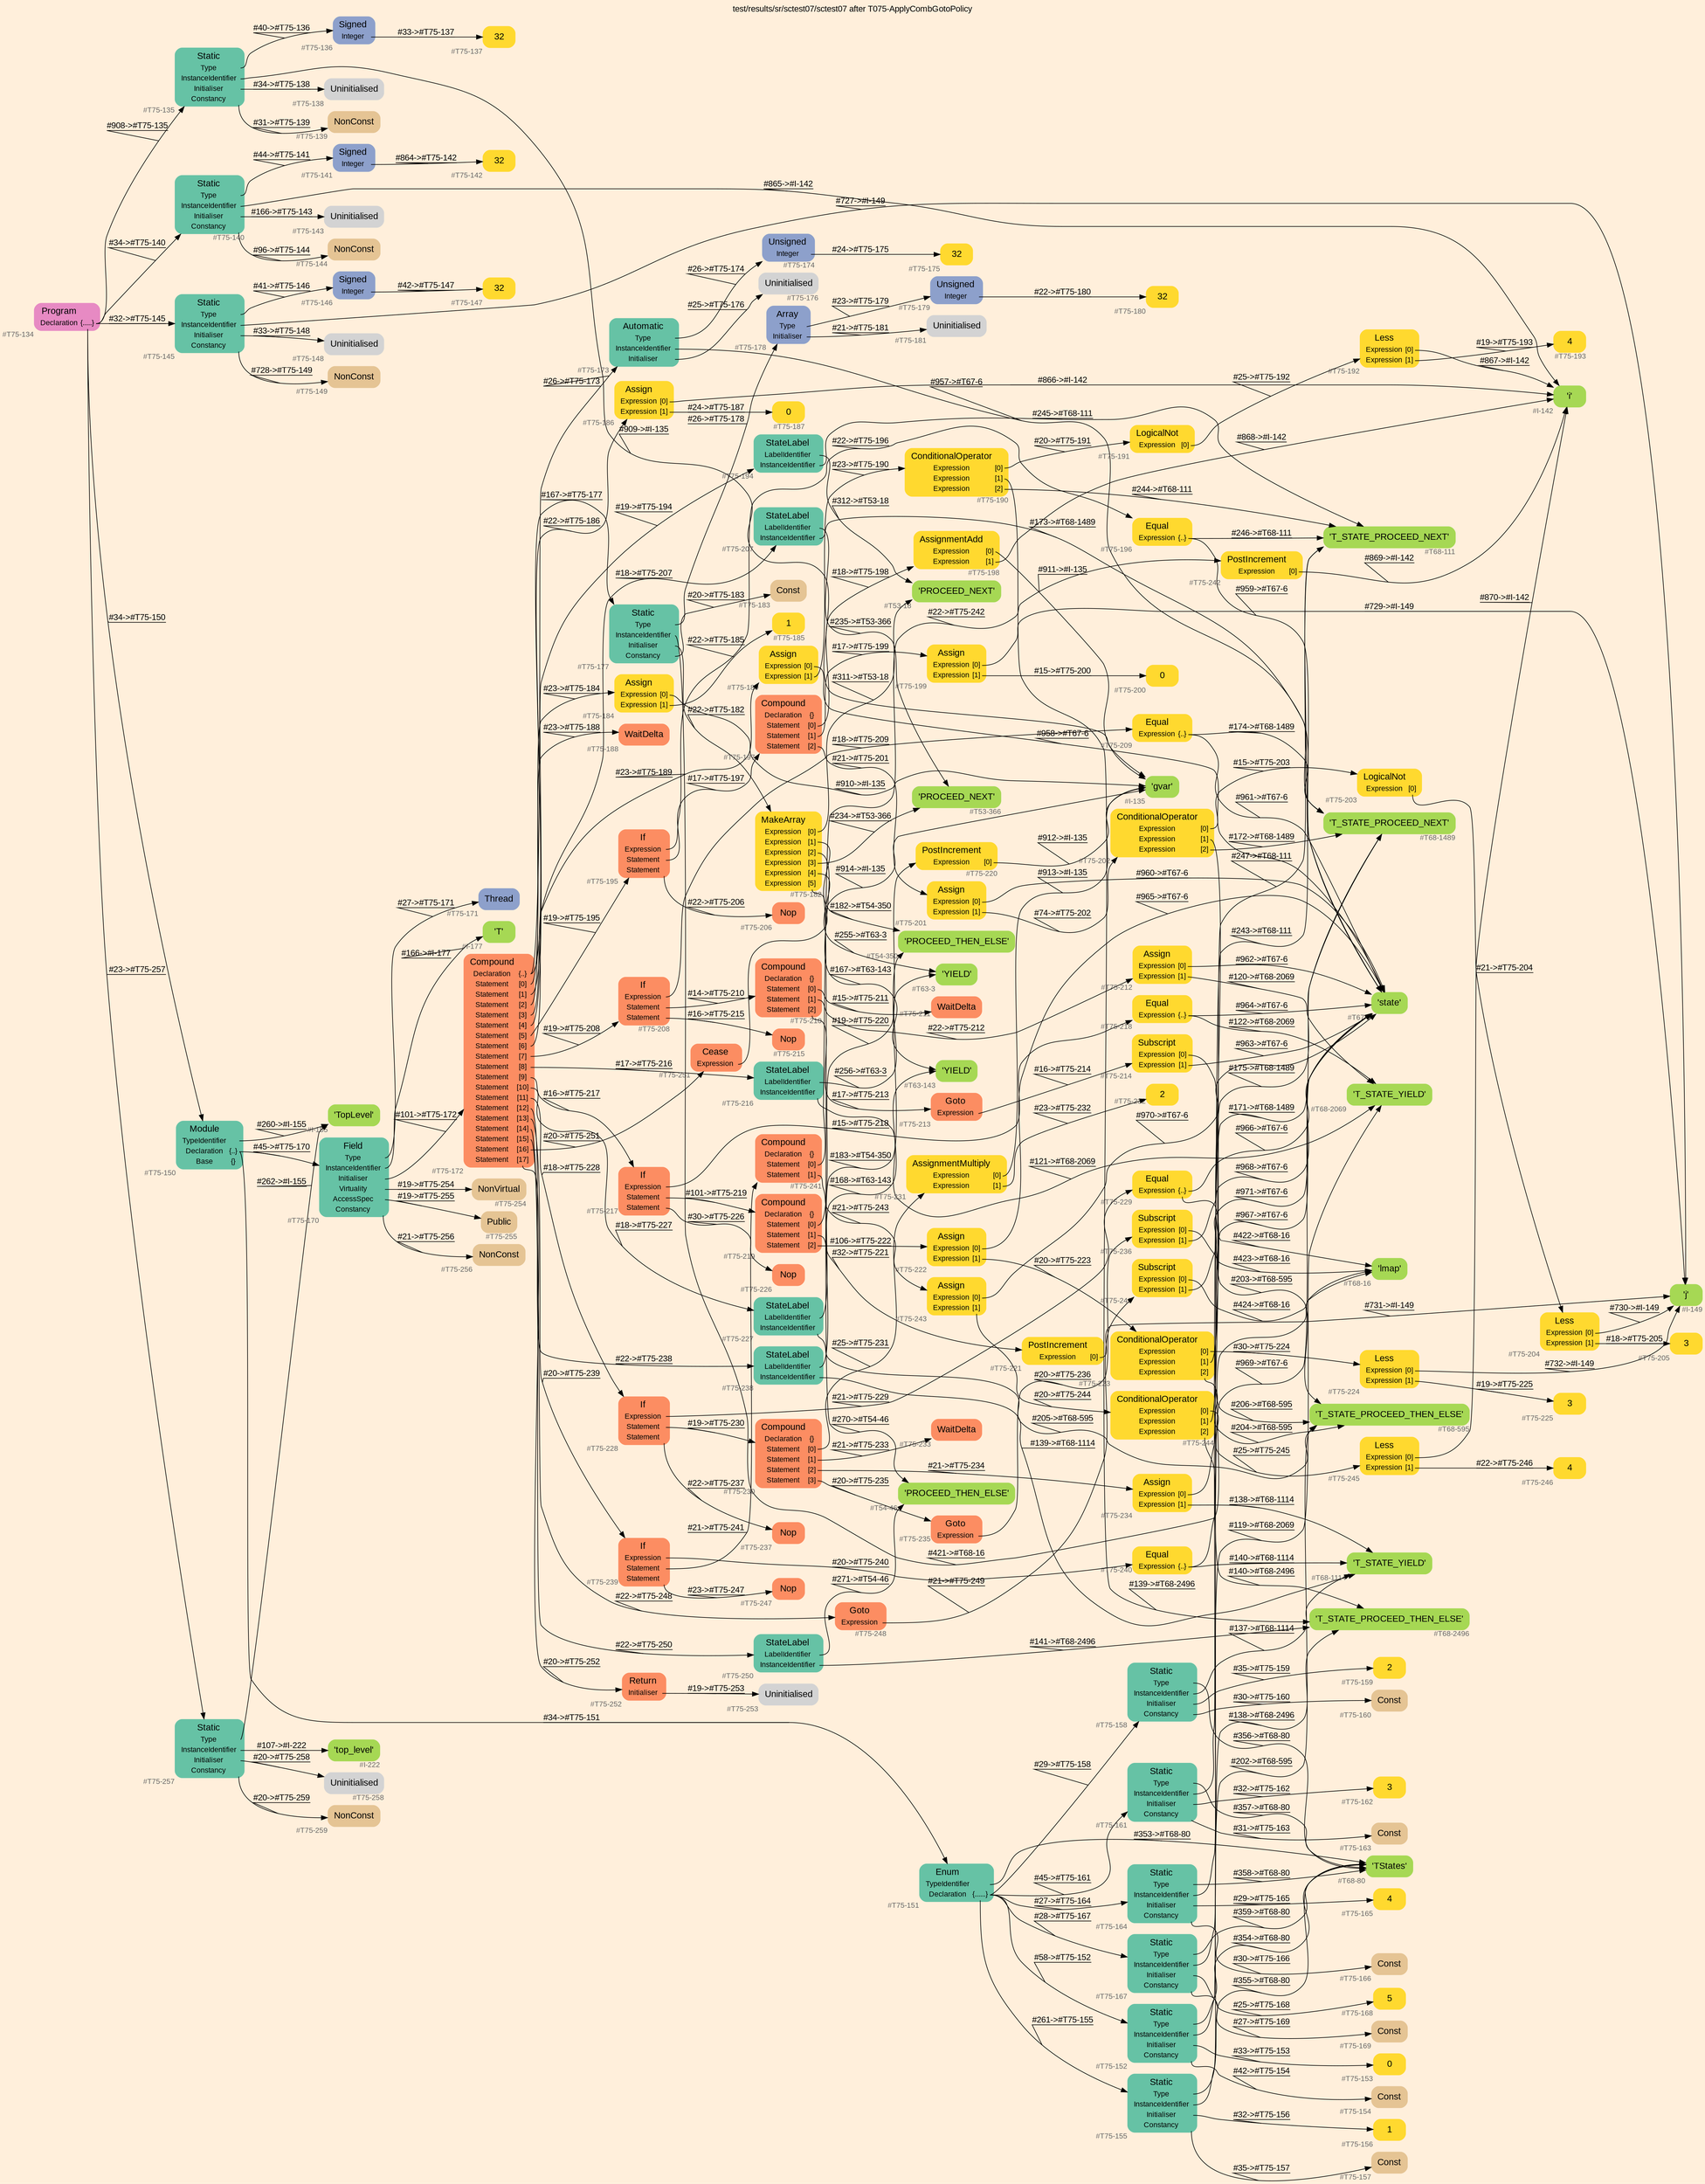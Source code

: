 digraph "test/results/sr/sctest07/sctest07 after T075-ApplyCombGotoPolicy" {
label = "test/results/sr/sctest07/sctest07 after T075-ApplyCombGotoPolicy"
labelloc = t
graph [
    rankdir = "LR"
    ranksep = 0.3
    bgcolor = antiquewhite1
    color = black
    fontcolor = black
    fontname = "Arial"
];
node [
    fontname = "Arial"
];
edge [
    fontname = "Arial"
];

// -------------------- node figure --------------------
// -------- block #T75-134 ----------
"#T75-134" [
    fillcolor = "/set28/4"
    xlabel = "#T75-134"
    fontsize = "12"
    fontcolor = grey40
    shape = "plaintext"
    label = <<TABLE BORDER="0" CELLBORDER="0" CELLSPACING="0">
     <TR><TD><FONT COLOR="black" POINT-SIZE="15">Program</FONT></TD></TR>
     <TR><TD><FONT COLOR="black" POINT-SIZE="12">Declaration</FONT></TD><TD PORT="port0"><FONT COLOR="black" POINT-SIZE="12">{.....}</FONT></TD></TR>
    </TABLE>>
    style = "rounded,filled"
];

// -------- block #T75-135 ----------
"#T75-135" [
    fillcolor = "/set28/1"
    xlabel = "#T75-135"
    fontsize = "12"
    fontcolor = grey40
    shape = "plaintext"
    label = <<TABLE BORDER="0" CELLBORDER="0" CELLSPACING="0">
     <TR><TD><FONT COLOR="black" POINT-SIZE="15">Static</FONT></TD></TR>
     <TR><TD><FONT COLOR="black" POINT-SIZE="12">Type</FONT></TD><TD PORT="port0"></TD></TR>
     <TR><TD><FONT COLOR="black" POINT-SIZE="12">InstanceIdentifier</FONT></TD><TD PORT="port1"></TD></TR>
     <TR><TD><FONT COLOR="black" POINT-SIZE="12">Initialiser</FONT></TD><TD PORT="port2"></TD></TR>
     <TR><TD><FONT COLOR="black" POINT-SIZE="12">Constancy</FONT></TD><TD PORT="port3"></TD></TR>
    </TABLE>>
    style = "rounded,filled"
];

// -------- block #T75-136 ----------
"#T75-136" [
    fillcolor = "/set28/3"
    xlabel = "#T75-136"
    fontsize = "12"
    fontcolor = grey40
    shape = "plaintext"
    label = <<TABLE BORDER="0" CELLBORDER="0" CELLSPACING="0">
     <TR><TD><FONT COLOR="black" POINT-SIZE="15">Signed</FONT></TD></TR>
     <TR><TD><FONT COLOR="black" POINT-SIZE="12">Integer</FONT></TD><TD PORT="port0"></TD></TR>
    </TABLE>>
    style = "rounded,filled"
];

// -------- block #T75-137 ----------
"#T75-137" [
    fillcolor = "/set28/6"
    xlabel = "#T75-137"
    fontsize = "12"
    fontcolor = grey40
    shape = "plaintext"
    label = <<TABLE BORDER="0" CELLBORDER="0" CELLSPACING="0">
     <TR><TD><FONT COLOR="black" POINT-SIZE="15">32</FONT></TD></TR>
    </TABLE>>
    style = "rounded,filled"
];

// -------- block #I-135 ----------
"#I-135" [
    fillcolor = "/set28/5"
    xlabel = "#I-135"
    fontsize = "12"
    fontcolor = grey40
    shape = "plaintext"
    label = <<TABLE BORDER="0" CELLBORDER="0" CELLSPACING="0">
     <TR><TD><FONT COLOR="black" POINT-SIZE="15">'gvar'</FONT></TD></TR>
    </TABLE>>
    style = "rounded,filled"
];

// -------- block #T75-138 ----------
"#T75-138" [
    xlabel = "#T75-138"
    fontsize = "12"
    fontcolor = grey40
    shape = "plaintext"
    label = <<TABLE BORDER="0" CELLBORDER="0" CELLSPACING="0">
     <TR><TD><FONT COLOR="black" POINT-SIZE="15">Uninitialised</FONT></TD></TR>
    </TABLE>>
    style = "rounded,filled"
];

// -------- block #T75-139 ----------
"#T75-139" [
    fillcolor = "/set28/7"
    xlabel = "#T75-139"
    fontsize = "12"
    fontcolor = grey40
    shape = "plaintext"
    label = <<TABLE BORDER="0" CELLBORDER="0" CELLSPACING="0">
     <TR><TD><FONT COLOR="black" POINT-SIZE="15">NonConst</FONT></TD></TR>
    </TABLE>>
    style = "rounded,filled"
];

// -------- block #T75-140 ----------
"#T75-140" [
    fillcolor = "/set28/1"
    xlabel = "#T75-140"
    fontsize = "12"
    fontcolor = grey40
    shape = "plaintext"
    label = <<TABLE BORDER="0" CELLBORDER="0" CELLSPACING="0">
     <TR><TD><FONT COLOR="black" POINT-SIZE="15">Static</FONT></TD></TR>
     <TR><TD><FONT COLOR="black" POINT-SIZE="12">Type</FONT></TD><TD PORT="port0"></TD></TR>
     <TR><TD><FONT COLOR="black" POINT-SIZE="12">InstanceIdentifier</FONT></TD><TD PORT="port1"></TD></TR>
     <TR><TD><FONT COLOR="black" POINT-SIZE="12">Initialiser</FONT></TD><TD PORT="port2"></TD></TR>
     <TR><TD><FONT COLOR="black" POINT-SIZE="12">Constancy</FONT></TD><TD PORT="port3"></TD></TR>
    </TABLE>>
    style = "rounded,filled"
];

// -------- block #T75-141 ----------
"#T75-141" [
    fillcolor = "/set28/3"
    xlabel = "#T75-141"
    fontsize = "12"
    fontcolor = grey40
    shape = "plaintext"
    label = <<TABLE BORDER="0" CELLBORDER="0" CELLSPACING="0">
     <TR><TD><FONT COLOR="black" POINT-SIZE="15">Signed</FONT></TD></TR>
     <TR><TD><FONT COLOR="black" POINT-SIZE="12">Integer</FONT></TD><TD PORT="port0"></TD></TR>
    </TABLE>>
    style = "rounded,filled"
];

// -------- block #T75-142 ----------
"#T75-142" [
    fillcolor = "/set28/6"
    xlabel = "#T75-142"
    fontsize = "12"
    fontcolor = grey40
    shape = "plaintext"
    label = <<TABLE BORDER="0" CELLBORDER="0" CELLSPACING="0">
     <TR><TD><FONT COLOR="black" POINT-SIZE="15">32</FONT></TD></TR>
    </TABLE>>
    style = "rounded,filled"
];

// -------- block #I-142 ----------
"#I-142" [
    fillcolor = "/set28/5"
    xlabel = "#I-142"
    fontsize = "12"
    fontcolor = grey40
    shape = "plaintext"
    label = <<TABLE BORDER="0" CELLBORDER="0" CELLSPACING="0">
     <TR><TD><FONT COLOR="black" POINT-SIZE="15">'i'</FONT></TD></TR>
    </TABLE>>
    style = "rounded,filled"
];

// -------- block #T75-143 ----------
"#T75-143" [
    xlabel = "#T75-143"
    fontsize = "12"
    fontcolor = grey40
    shape = "plaintext"
    label = <<TABLE BORDER="0" CELLBORDER="0" CELLSPACING="0">
     <TR><TD><FONT COLOR="black" POINT-SIZE="15">Uninitialised</FONT></TD></TR>
    </TABLE>>
    style = "rounded,filled"
];

// -------- block #T75-144 ----------
"#T75-144" [
    fillcolor = "/set28/7"
    xlabel = "#T75-144"
    fontsize = "12"
    fontcolor = grey40
    shape = "plaintext"
    label = <<TABLE BORDER="0" CELLBORDER="0" CELLSPACING="0">
     <TR><TD><FONT COLOR="black" POINT-SIZE="15">NonConst</FONT></TD></TR>
    </TABLE>>
    style = "rounded,filled"
];

// -------- block #T75-145 ----------
"#T75-145" [
    fillcolor = "/set28/1"
    xlabel = "#T75-145"
    fontsize = "12"
    fontcolor = grey40
    shape = "plaintext"
    label = <<TABLE BORDER="0" CELLBORDER="0" CELLSPACING="0">
     <TR><TD><FONT COLOR="black" POINT-SIZE="15">Static</FONT></TD></TR>
     <TR><TD><FONT COLOR="black" POINT-SIZE="12">Type</FONT></TD><TD PORT="port0"></TD></TR>
     <TR><TD><FONT COLOR="black" POINT-SIZE="12">InstanceIdentifier</FONT></TD><TD PORT="port1"></TD></TR>
     <TR><TD><FONT COLOR="black" POINT-SIZE="12">Initialiser</FONT></TD><TD PORT="port2"></TD></TR>
     <TR><TD><FONT COLOR="black" POINT-SIZE="12">Constancy</FONT></TD><TD PORT="port3"></TD></TR>
    </TABLE>>
    style = "rounded,filled"
];

// -------- block #T75-146 ----------
"#T75-146" [
    fillcolor = "/set28/3"
    xlabel = "#T75-146"
    fontsize = "12"
    fontcolor = grey40
    shape = "plaintext"
    label = <<TABLE BORDER="0" CELLBORDER="0" CELLSPACING="0">
     <TR><TD><FONT COLOR="black" POINT-SIZE="15">Signed</FONT></TD></TR>
     <TR><TD><FONT COLOR="black" POINT-SIZE="12">Integer</FONT></TD><TD PORT="port0"></TD></TR>
    </TABLE>>
    style = "rounded,filled"
];

// -------- block #T75-147 ----------
"#T75-147" [
    fillcolor = "/set28/6"
    xlabel = "#T75-147"
    fontsize = "12"
    fontcolor = grey40
    shape = "plaintext"
    label = <<TABLE BORDER="0" CELLBORDER="0" CELLSPACING="0">
     <TR><TD><FONT COLOR="black" POINT-SIZE="15">32</FONT></TD></TR>
    </TABLE>>
    style = "rounded,filled"
];

// -------- block #I-149 ----------
"#I-149" [
    fillcolor = "/set28/5"
    xlabel = "#I-149"
    fontsize = "12"
    fontcolor = grey40
    shape = "plaintext"
    label = <<TABLE BORDER="0" CELLBORDER="0" CELLSPACING="0">
     <TR><TD><FONT COLOR="black" POINT-SIZE="15">'j'</FONT></TD></TR>
    </TABLE>>
    style = "rounded,filled"
];

// -------- block #T75-148 ----------
"#T75-148" [
    xlabel = "#T75-148"
    fontsize = "12"
    fontcolor = grey40
    shape = "plaintext"
    label = <<TABLE BORDER="0" CELLBORDER="0" CELLSPACING="0">
     <TR><TD><FONT COLOR="black" POINT-SIZE="15">Uninitialised</FONT></TD></TR>
    </TABLE>>
    style = "rounded,filled"
];

// -------- block #T75-149 ----------
"#T75-149" [
    fillcolor = "/set28/7"
    xlabel = "#T75-149"
    fontsize = "12"
    fontcolor = grey40
    shape = "plaintext"
    label = <<TABLE BORDER="0" CELLBORDER="0" CELLSPACING="0">
     <TR><TD><FONT COLOR="black" POINT-SIZE="15">NonConst</FONT></TD></TR>
    </TABLE>>
    style = "rounded,filled"
];

// -------- block #T75-150 ----------
"#T75-150" [
    fillcolor = "/set28/1"
    xlabel = "#T75-150"
    fontsize = "12"
    fontcolor = grey40
    shape = "plaintext"
    label = <<TABLE BORDER="0" CELLBORDER="0" CELLSPACING="0">
     <TR><TD><FONT COLOR="black" POINT-SIZE="15">Module</FONT></TD></TR>
     <TR><TD><FONT COLOR="black" POINT-SIZE="12">TypeIdentifier</FONT></TD><TD PORT="port0"></TD></TR>
     <TR><TD><FONT COLOR="black" POINT-SIZE="12">Declaration</FONT></TD><TD PORT="port1"><FONT COLOR="black" POINT-SIZE="12">{..}</FONT></TD></TR>
     <TR><TD><FONT COLOR="black" POINT-SIZE="12">Base</FONT></TD><TD PORT="port2"><FONT COLOR="black" POINT-SIZE="12">{}</FONT></TD></TR>
    </TABLE>>
    style = "rounded,filled"
];

// -------- block #I-155 ----------
"#I-155" [
    fillcolor = "/set28/5"
    xlabel = "#I-155"
    fontsize = "12"
    fontcolor = grey40
    shape = "plaintext"
    label = <<TABLE BORDER="0" CELLBORDER="0" CELLSPACING="0">
     <TR><TD><FONT COLOR="black" POINT-SIZE="15">'TopLevel'</FONT></TD></TR>
    </TABLE>>
    style = "rounded,filled"
];

// -------- block #T75-151 ----------
"#T75-151" [
    fillcolor = "/set28/1"
    xlabel = "#T75-151"
    fontsize = "12"
    fontcolor = grey40
    shape = "plaintext"
    label = <<TABLE BORDER="0" CELLBORDER="0" CELLSPACING="0">
     <TR><TD><FONT COLOR="black" POINT-SIZE="15">Enum</FONT></TD></TR>
     <TR><TD><FONT COLOR="black" POINT-SIZE="12">TypeIdentifier</FONT></TD><TD PORT="port0"></TD></TR>
     <TR><TD><FONT COLOR="black" POINT-SIZE="12">Declaration</FONT></TD><TD PORT="port1"><FONT COLOR="black" POINT-SIZE="12">{......}</FONT></TD></TR>
    </TABLE>>
    style = "rounded,filled"
];

// -------- block #T68-80 ----------
"#T68-80" [
    fillcolor = "/set28/5"
    xlabel = "#T68-80"
    fontsize = "12"
    fontcolor = grey40
    shape = "plaintext"
    label = <<TABLE BORDER="0" CELLBORDER="0" CELLSPACING="0">
     <TR><TD><FONT COLOR="black" POINT-SIZE="15">'TStates'</FONT></TD></TR>
    </TABLE>>
    style = "rounded,filled"
];

// -------- block #T75-152 ----------
"#T75-152" [
    fillcolor = "/set28/1"
    xlabel = "#T75-152"
    fontsize = "12"
    fontcolor = grey40
    shape = "plaintext"
    label = <<TABLE BORDER="0" CELLBORDER="0" CELLSPACING="0">
     <TR><TD><FONT COLOR="black" POINT-SIZE="15">Static</FONT></TD></TR>
     <TR><TD><FONT COLOR="black" POINT-SIZE="12">Type</FONT></TD><TD PORT="port0"></TD></TR>
     <TR><TD><FONT COLOR="black" POINT-SIZE="12">InstanceIdentifier</FONT></TD><TD PORT="port1"></TD></TR>
     <TR><TD><FONT COLOR="black" POINT-SIZE="12">Initialiser</FONT></TD><TD PORT="port2"></TD></TR>
     <TR><TD><FONT COLOR="black" POINT-SIZE="12">Constancy</FONT></TD><TD PORT="port3"></TD></TR>
    </TABLE>>
    style = "rounded,filled"
];

// -------- block #T68-111 ----------
"#T68-111" [
    fillcolor = "/set28/5"
    xlabel = "#T68-111"
    fontsize = "12"
    fontcolor = grey40
    shape = "plaintext"
    label = <<TABLE BORDER="0" CELLBORDER="0" CELLSPACING="0">
     <TR><TD><FONT COLOR="black" POINT-SIZE="15">'T_STATE_PROCEED_NEXT'</FONT></TD></TR>
    </TABLE>>
    style = "rounded,filled"
];

// -------- block #T75-153 ----------
"#T75-153" [
    fillcolor = "/set28/6"
    xlabel = "#T75-153"
    fontsize = "12"
    fontcolor = grey40
    shape = "plaintext"
    label = <<TABLE BORDER="0" CELLBORDER="0" CELLSPACING="0">
     <TR><TD><FONT COLOR="black" POINT-SIZE="15">0</FONT></TD></TR>
    </TABLE>>
    style = "rounded,filled"
];

// -------- block #T75-154 ----------
"#T75-154" [
    fillcolor = "/set28/7"
    xlabel = "#T75-154"
    fontsize = "12"
    fontcolor = grey40
    shape = "plaintext"
    label = <<TABLE BORDER="0" CELLBORDER="0" CELLSPACING="0">
     <TR><TD><FONT COLOR="black" POINT-SIZE="15">Const</FONT></TD></TR>
    </TABLE>>
    style = "rounded,filled"
];

// -------- block #T75-155 ----------
"#T75-155" [
    fillcolor = "/set28/1"
    xlabel = "#T75-155"
    fontsize = "12"
    fontcolor = grey40
    shape = "plaintext"
    label = <<TABLE BORDER="0" CELLBORDER="0" CELLSPACING="0">
     <TR><TD><FONT COLOR="black" POINT-SIZE="15">Static</FONT></TD></TR>
     <TR><TD><FONT COLOR="black" POINT-SIZE="12">Type</FONT></TD><TD PORT="port0"></TD></TR>
     <TR><TD><FONT COLOR="black" POINT-SIZE="12">InstanceIdentifier</FONT></TD><TD PORT="port1"></TD></TR>
     <TR><TD><FONT COLOR="black" POINT-SIZE="12">Initialiser</FONT></TD><TD PORT="port2"></TD></TR>
     <TR><TD><FONT COLOR="black" POINT-SIZE="12">Constancy</FONT></TD><TD PORT="port3"></TD></TR>
    </TABLE>>
    style = "rounded,filled"
];

// -------- block #T68-595 ----------
"#T68-595" [
    fillcolor = "/set28/5"
    xlabel = "#T68-595"
    fontsize = "12"
    fontcolor = grey40
    shape = "plaintext"
    label = <<TABLE BORDER="0" CELLBORDER="0" CELLSPACING="0">
     <TR><TD><FONT COLOR="black" POINT-SIZE="15">'T_STATE_PROCEED_THEN_ELSE'</FONT></TD></TR>
    </TABLE>>
    style = "rounded,filled"
];

// -------- block #T75-156 ----------
"#T75-156" [
    fillcolor = "/set28/6"
    xlabel = "#T75-156"
    fontsize = "12"
    fontcolor = grey40
    shape = "plaintext"
    label = <<TABLE BORDER="0" CELLBORDER="0" CELLSPACING="0">
     <TR><TD><FONT COLOR="black" POINT-SIZE="15">1</FONT></TD></TR>
    </TABLE>>
    style = "rounded,filled"
];

// -------- block #T75-157 ----------
"#T75-157" [
    fillcolor = "/set28/7"
    xlabel = "#T75-157"
    fontsize = "12"
    fontcolor = grey40
    shape = "plaintext"
    label = <<TABLE BORDER="0" CELLBORDER="0" CELLSPACING="0">
     <TR><TD><FONT COLOR="black" POINT-SIZE="15">Const</FONT></TD></TR>
    </TABLE>>
    style = "rounded,filled"
];

// -------- block #T75-158 ----------
"#T75-158" [
    fillcolor = "/set28/1"
    xlabel = "#T75-158"
    fontsize = "12"
    fontcolor = grey40
    shape = "plaintext"
    label = <<TABLE BORDER="0" CELLBORDER="0" CELLSPACING="0">
     <TR><TD><FONT COLOR="black" POINT-SIZE="15">Static</FONT></TD></TR>
     <TR><TD><FONT COLOR="black" POINT-SIZE="12">Type</FONT></TD><TD PORT="port0"></TD></TR>
     <TR><TD><FONT COLOR="black" POINT-SIZE="12">InstanceIdentifier</FONT></TD><TD PORT="port1"></TD></TR>
     <TR><TD><FONT COLOR="black" POINT-SIZE="12">Initialiser</FONT></TD><TD PORT="port2"></TD></TR>
     <TR><TD><FONT COLOR="black" POINT-SIZE="12">Constancy</FONT></TD><TD PORT="port3"></TD></TR>
    </TABLE>>
    style = "rounded,filled"
];

// -------- block #T68-1114 ----------
"#T68-1114" [
    fillcolor = "/set28/5"
    xlabel = "#T68-1114"
    fontsize = "12"
    fontcolor = grey40
    shape = "plaintext"
    label = <<TABLE BORDER="0" CELLBORDER="0" CELLSPACING="0">
     <TR><TD><FONT COLOR="black" POINT-SIZE="15">'T_STATE_YIELD'</FONT></TD></TR>
    </TABLE>>
    style = "rounded,filled"
];

// -------- block #T75-159 ----------
"#T75-159" [
    fillcolor = "/set28/6"
    xlabel = "#T75-159"
    fontsize = "12"
    fontcolor = grey40
    shape = "plaintext"
    label = <<TABLE BORDER="0" CELLBORDER="0" CELLSPACING="0">
     <TR><TD><FONT COLOR="black" POINT-SIZE="15">2</FONT></TD></TR>
    </TABLE>>
    style = "rounded,filled"
];

// -------- block #T75-160 ----------
"#T75-160" [
    fillcolor = "/set28/7"
    xlabel = "#T75-160"
    fontsize = "12"
    fontcolor = grey40
    shape = "plaintext"
    label = <<TABLE BORDER="0" CELLBORDER="0" CELLSPACING="0">
     <TR><TD><FONT COLOR="black" POINT-SIZE="15">Const</FONT></TD></TR>
    </TABLE>>
    style = "rounded,filled"
];

// -------- block #T75-161 ----------
"#T75-161" [
    fillcolor = "/set28/1"
    xlabel = "#T75-161"
    fontsize = "12"
    fontcolor = grey40
    shape = "plaintext"
    label = <<TABLE BORDER="0" CELLBORDER="0" CELLSPACING="0">
     <TR><TD><FONT COLOR="black" POINT-SIZE="15">Static</FONT></TD></TR>
     <TR><TD><FONT COLOR="black" POINT-SIZE="12">Type</FONT></TD><TD PORT="port0"></TD></TR>
     <TR><TD><FONT COLOR="black" POINT-SIZE="12">InstanceIdentifier</FONT></TD><TD PORT="port1"></TD></TR>
     <TR><TD><FONT COLOR="black" POINT-SIZE="12">Initialiser</FONT></TD><TD PORT="port2"></TD></TR>
     <TR><TD><FONT COLOR="black" POINT-SIZE="12">Constancy</FONT></TD><TD PORT="port3"></TD></TR>
    </TABLE>>
    style = "rounded,filled"
];

// -------- block #T68-1489 ----------
"#T68-1489" [
    fillcolor = "/set28/5"
    xlabel = "#T68-1489"
    fontsize = "12"
    fontcolor = grey40
    shape = "plaintext"
    label = <<TABLE BORDER="0" CELLBORDER="0" CELLSPACING="0">
     <TR><TD><FONT COLOR="black" POINT-SIZE="15">'T_STATE_PROCEED_NEXT'</FONT></TD></TR>
    </TABLE>>
    style = "rounded,filled"
];

// -------- block #T75-162 ----------
"#T75-162" [
    fillcolor = "/set28/6"
    xlabel = "#T75-162"
    fontsize = "12"
    fontcolor = grey40
    shape = "plaintext"
    label = <<TABLE BORDER="0" CELLBORDER="0" CELLSPACING="0">
     <TR><TD><FONT COLOR="black" POINT-SIZE="15">3</FONT></TD></TR>
    </TABLE>>
    style = "rounded,filled"
];

// -------- block #T75-163 ----------
"#T75-163" [
    fillcolor = "/set28/7"
    xlabel = "#T75-163"
    fontsize = "12"
    fontcolor = grey40
    shape = "plaintext"
    label = <<TABLE BORDER="0" CELLBORDER="0" CELLSPACING="0">
     <TR><TD><FONT COLOR="black" POINT-SIZE="15">Const</FONT></TD></TR>
    </TABLE>>
    style = "rounded,filled"
];

// -------- block #T75-164 ----------
"#T75-164" [
    fillcolor = "/set28/1"
    xlabel = "#T75-164"
    fontsize = "12"
    fontcolor = grey40
    shape = "plaintext"
    label = <<TABLE BORDER="0" CELLBORDER="0" CELLSPACING="0">
     <TR><TD><FONT COLOR="black" POINT-SIZE="15">Static</FONT></TD></TR>
     <TR><TD><FONT COLOR="black" POINT-SIZE="12">Type</FONT></TD><TD PORT="port0"></TD></TR>
     <TR><TD><FONT COLOR="black" POINT-SIZE="12">InstanceIdentifier</FONT></TD><TD PORT="port1"></TD></TR>
     <TR><TD><FONT COLOR="black" POINT-SIZE="12">Initialiser</FONT></TD><TD PORT="port2"></TD></TR>
     <TR><TD><FONT COLOR="black" POINT-SIZE="12">Constancy</FONT></TD><TD PORT="port3"></TD></TR>
    </TABLE>>
    style = "rounded,filled"
];

// -------- block #T68-2069 ----------
"#T68-2069" [
    fillcolor = "/set28/5"
    xlabel = "#T68-2069"
    fontsize = "12"
    fontcolor = grey40
    shape = "plaintext"
    label = <<TABLE BORDER="0" CELLBORDER="0" CELLSPACING="0">
     <TR><TD><FONT COLOR="black" POINT-SIZE="15">'T_STATE_YIELD'</FONT></TD></TR>
    </TABLE>>
    style = "rounded,filled"
];

// -------- block #T75-165 ----------
"#T75-165" [
    fillcolor = "/set28/6"
    xlabel = "#T75-165"
    fontsize = "12"
    fontcolor = grey40
    shape = "plaintext"
    label = <<TABLE BORDER="0" CELLBORDER="0" CELLSPACING="0">
     <TR><TD><FONT COLOR="black" POINT-SIZE="15">4</FONT></TD></TR>
    </TABLE>>
    style = "rounded,filled"
];

// -------- block #T75-166 ----------
"#T75-166" [
    fillcolor = "/set28/7"
    xlabel = "#T75-166"
    fontsize = "12"
    fontcolor = grey40
    shape = "plaintext"
    label = <<TABLE BORDER="0" CELLBORDER="0" CELLSPACING="0">
     <TR><TD><FONT COLOR="black" POINT-SIZE="15">Const</FONT></TD></TR>
    </TABLE>>
    style = "rounded,filled"
];

// -------- block #T75-167 ----------
"#T75-167" [
    fillcolor = "/set28/1"
    xlabel = "#T75-167"
    fontsize = "12"
    fontcolor = grey40
    shape = "plaintext"
    label = <<TABLE BORDER="0" CELLBORDER="0" CELLSPACING="0">
     <TR><TD><FONT COLOR="black" POINT-SIZE="15">Static</FONT></TD></TR>
     <TR><TD><FONT COLOR="black" POINT-SIZE="12">Type</FONT></TD><TD PORT="port0"></TD></TR>
     <TR><TD><FONT COLOR="black" POINT-SIZE="12">InstanceIdentifier</FONT></TD><TD PORT="port1"></TD></TR>
     <TR><TD><FONT COLOR="black" POINT-SIZE="12">Initialiser</FONT></TD><TD PORT="port2"></TD></TR>
     <TR><TD><FONT COLOR="black" POINT-SIZE="12">Constancy</FONT></TD><TD PORT="port3"></TD></TR>
    </TABLE>>
    style = "rounded,filled"
];

// -------- block #T68-2496 ----------
"#T68-2496" [
    fillcolor = "/set28/5"
    xlabel = "#T68-2496"
    fontsize = "12"
    fontcolor = grey40
    shape = "plaintext"
    label = <<TABLE BORDER="0" CELLBORDER="0" CELLSPACING="0">
     <TR><TD><FONT COLOR="black" POINT-SIZE="15">'T_STATE_PROCEED_THEN_ELSE'</FONT></TD></TR>
    </TABLE>>
    style = "rounded,filled"
];

// -------- block #T75-168 ----------
"#T75-168" [
    fillcolor = "/set28/6"
    xlabel = "#T75-168"
    fontsize = "12"
    fontcolor = grey40
    shape = "plaintext"
    label = <<TABLE BORDER="0" CELLBORDER="0" CELLSPACING="0">
     <TR><TD><FONT COLOR="black" POINT-SIZE="15">5</FONT></TD></TR>
    </TABLE>>
    style = "rounded,filled"
];

// -------- block #T75-169 ----------
"#T75-169" [
    fillcolor = "/set28/7"
    xlabel = "#T75-169"
    fontsize = "12"
    fontcolor = grey40
    shape = "plaintext"
    label = <<TABLE BORDER="0" CELLBORDER="0" CELLSPACING="0">
     <TR><TD><FONT COLOR="black" POINT-SIZE="15">Const</FONT></TD></TR>
    </TABLE>>
    style = "rounded,filled"
];

// -------- block #T75-170 ----------
"#T75-170" [
    fillcolor = "/set28/1"
    xlabel = "#T75-170"
    fontsize = "12"
    fontcolor = grey40
    shape = "plaintext"
    label = <<TABLE BORDER="0" CELLBORDER="0" CELLSPACING="0">
     <TR><TD><FONT COLOR="black" POINT-SIZE="15">Field</FONT></TD></TR>
     <TR><TD><FONT COLOR="black" POINT-SIZE="12">Type</FONT></TD><TD PORT="port0"></TD></TR>
     <TR><TD><FONT COLOR="black" POINT-SIZE="12">InstanceIdentifier</FONT></TD><TD PORT="port1"></TD></TR>
     <TR><TD><FONT COLOR="black" POINT-SIZE="12">Initialiser</FONT></TD><TD PORT="port2"></TD></TR>
     <TR><TD><FONT COLOR="black" POINT-SIZE="12">Virtuality</FONT></TD><TD PORT="port3"></TD></TR>
     <TR><TD><FONT COLOR="black" POINT-SIZE="12">AccessSpec</FONT></TD><TD PORT="port4"></TD></TR>
     <TR><TD><FONT COLOR="black" POINT-SIZE="12">Constancy</FONT></TD><TD PORT="port5"></TD></TR>
    </TABLE>>
    style = "rounded,filled"
];

// -------- block #T75-171 ----------
"#T75-171" [
    fillcolor = "/set28/3"
    xlabel = "#T75-171"
    fontsize = "12"
    fontcolor = grey40
    shape = "plaintext"
    label = <<TABLE BORDER="0" CELLBORDER="0" CELLSPACING="0">
     <TR><TD><FONT COLOR="black" POINT-SIZE="15">Thread</FONT></TD></TR>
    </TABLE>>
    style = "rounded,filled"
];

// -------- block #I-177 ----------
"#I-177" [
    fillcolor = "/set28/5"
    xlabel = "#I-177"
    fontsize = "12"
    fontcolor = grey40
    shape = "plaintext"
    label = <<TABLE BORDER="0" CELLBORDER="0" CELLSPACING="0">
     <TR><TD><FONT COLOR="black" POINT-SIZE="15">'T'</FONT></TD></TR>
    </TABLE>>
    style = "rounded,filled"
];

// -------- block #T75-172 ----------
"#T75-172" [
    fillcolor = "/set28/2"
    xlabel = "#T75-172"
    fontsize = "12"
    fontcolor = grey40
    shape = "plaintext"
    label = <<TABLE BORDER="0" CELLBORDER="0" CELLSPACING="0">
     <TR><TD><FONT COLOR="black" POINT-SIZE="15">Compound</FONT></TD></TR>
     <TR><TD><FONT COLOR="black" POINT-SIZE="12">Declaration</FONT></TD><TD PORT="port0"><FONT COLOR="black" POINT-SIZE="12">{..}</FONT></TD></TR>
     <TR><TD><FONT COLOR="black" POINT-SIZE="12">Statement</FONT></TD><TD PORT="port1"><FONT COLOR="black" POINT-SIZE="12">[0]</FONT></TD></TR>
     <TR><TD><FONT COLOR="black" POINT-SIZE="12">Statement</FONT></TD><TD PORT="port2"><FONT COLOR="black" POINT-SIZE="12">[1]</FONT></TD></TR>
     <TR><TD><FONT COLOR="black" POINT-SIZE="12">Statement</FONT></TD><TD PORT="port3"><FONT COLOR="black" POINT-SIZE="12">[2]</FONT></TD></TR>
     <TR><TD><FONT COLOR="black" POINT-SIZE="12">Statement</FONT></TD><TD PORT="port4"><FONT COLOR="black" POINT-SIZE="12">[3]</FONT></TD></TR>
     <TR><TD><FONT COLOR="black" POINT-SIZE="12">Statement</FONT></TD><TD PORT="port5"><FONT COLOR="black" POINT-SIZE="12">[4]</FONT></TD></TR>
     <TR><TD><FONT COLOR="black" POINT-SIZE="12">Statement</FONT></TD><TD PORT="port6"><FONT COLOR="black" POINT-SIZE="12">[5]</FONT></TD></TR>
     <TR><TD><FONT COLOR="black" POINT-SIZE="12">Statement</FONT></TD><TD PORT="port7"><FONT COLOR="black" POINT-SIZE="12">[6]</FONT></TD></TR>
     <TR><TD><FONT COLOR="black" POINT-SIZE="12">Statement</FONT></TD><TD PORT="port8"><FONT COLOR="black" POINT-SIZE="12">[7]</FONT></TD></TR>
     <TR><TD><FONT COLOR="black" POINT-SIZE="12">Statement</FONT></TD><TD PORT="port9"><FONT COLOR="black" POINT-SIZE="12">[8]</FONT></TD></TR>
     <TR><TD><FONT COLOR="black" POINT-SIZE="12">Statement</FONT></TD><TD PORT="port10"><FONT COLOR="black" POINT-SIZE="12">[9]</FONT></TD></TR>
     <TR><TD><FONT COLOR="black" POINT-SIZE="12">Statement</FONT></TD><TD PORT="port11"><FONT COLOR="black" POINT-SIZE="12">[10]</FONT></TD></TR>
     <TR><TD><FONT COLOR="black" POINT-SIZE="12">Statement</FONT></TD><TD PORT="port12"><FONT COLOR="black" POINT-SIZE="12">[11]</FONT></TD></TR>
     <TR><TD><FONT COLOR="black" POINT-SIZE="12">Statement</FONT></TD><TD PORT="port13"><FONT COLOR="black" POINT-SIZE="12">[12]</FONT></TD></TR>
     <TR><TD><FONT COLOR="black" POINT-SIZE="12">Statement</FONT></TD><TD PORT="port14"><FONT COLOR="black" POINT-SIZE="12">[13]</FONT></TD></TR>
     <TR><TD><FONT COLOR="black" POINT-SIZE="12">Statement</FONT></TD><TD PORT="port15"><FONT COLOR="black" POINT-SIZE="12">[14]</FONT></TD></TR>
     <TR><TD><FONT COLOR="black" POINT-SIZE="12">Statement</FONT></TD><TD PORT="port16"><FONT COLOR="black" POINT-SIZE="12">[15]</FONT></TD></TR>
     <TR><TD><FONT COLOR="black" POINT-SIZE="12">Statement</FONT></TD><TD PORT="port17"><FONT COLOR="black" POINT-SIZE="12">[16]</FONT></TD></TR>
     <TR><TD><FONT COLOR="black" POINT-SIZE="12">Statement</FONT></TD><TD PORT="port18"><FONT COLOR="black" POINT-SIZE="12">[17]</FONT></TD></TR>
    </TABLE>>
    style = "rounded,filled"
];

// -------- block #T75-173 ----------
"#T75-173" [
    fillcolor = "/set28/1"
    xlabel = "#T75-173"
    fontsize = "12"
    fontcolor = grey40
    shape = "plaintext"
    label = <<TABLE BORDER="0" CELLBORDER="0" CELLSPACING="0">
     <TR><TD><FONT COLOR="black" POINT-SIZE="15">Automatic</FONT></TD></TR>
     <TR><TD><FONT COLOR="black" POINT-SIZE="12">Type</FONT></TD><TD PORT="port0"></TD></TR>
     <TR><TD><FONT COLOR="black" POINT-SIZE="12">InstanceIdentifier</FONT></TD><TD PORT="port1"></TD></TR>
     <TR><TD><FONT COLOR="black" POINT-SIZE="12">Initialiser</FONT></TD><TD PORT="port2"></TD></TR>
    </TABLE>>
    style = "rounded,filled"
];

// -------- block #T75-174 ----------
"#T75-174" [
    fillcolor = "/set28/3"
    xlabel = "#T75-174"
    fontsize = "12"
    fontcolor = grey40
    shape = "plaintext"
    label = <<TABLE BORDER="0" CELLBORDER="0" CELLSPACING="0">
     <TR><TD><FONT COLOR="black" POINT-SIZE="15">Unsigned</FONT></TD></TR>
     <TR><TD><FONT COLOR="black" POINT-SIZE="12">Integer</FONT></TD><TD PORT="port0"></TD></TR>
    </TABLE>>
    style = "rounded,filled"
];

// -------- block #T75-175 ----------
"#T75-175" [
    fillcolor = "/set28/6"
    xlabel = "#T75-175"
    fontsize = "12"
    fontcolor = grey40
    shape = "plaintext"
    label = <<TABLE BORDER="0" CELLBORDER="0" CELLSPACING="0">
     <TR><TD><FONT COLOR="black" POINT-SIZE="15">32</FONT></TD></TR>
    </TABLE>>
    style = "rounded,filled"
];

// -------- block #T67-6 ----------
"#T67-6" [
    fillcolor = "/set28/5"
    xlabel = "#T67-6"
    fontsize = "12"
    fontcolor = grey40
    shape = "plaintext"
    label = <<TABLE BORDER="0" CELLBORDER="0" CELLSPACING="0">
     <TR><TD><FONT COLOR="black" POINT-SIZE="15">'state'</FONT></TD></TR>
    </TABLE>>
    style = "rounded,filled"
];

// -------- block #T75-176 ----------
"#T75-176" [
    xlabel = "#T75-176"
    fontsize = "12"
    fontcolor = grey40
    shape = "plaintext"
    label = <<TABLE BORDER="0" CELLBORDER="0" CELLSPACING="0">
     <TR><TD><FONT COLOR="black" POINT-SIZE="15">Uninitialised</FONT></TD></TR>
    </TABLE>>
    style = "rounded,filled"
];

// -------- block #T75-177 ----------
"#T75-177" [
    fillcolor = "/set28/1"
    xlabel = "#T75-177"
    fontsize = "12"
    fontcolor = grey40
    shape = "plaintext"
    label = <<TABLE BORDER="0" CELLBORDER="0" CELLSPACING="0">
     <TR><TD><FONT COLOR="black" POINT-SIZE="15">Static</FONT></TD></TR>
     <TR><TD><FONT COLOR="black" POINT-SIZE="12">Type</FONT></TD><TD PORT="port0"></TD></TR>
     <TR><TD><FONT COLOR="black" POINT-SIZE="12">InstanceIdentifier</FONT></TD><TD PORT="port1"></TD></TR>
     <TR><TD><FONT COLOR="black" POINT-SIZE="12">Initialiser</FONT></TD><TD PORT="port2"></TD></TR>
     <TR><TD><FONT COLOR="black" POINT-SIZE="12">Constancy</FONT></TD><TD PORT="port3"></TD></TR>
    </TABLE>>
    style = "rounded,filled"
];

// -------- block #T75-178 ----------
"#T75-178" [
    fillcolor = "/set28/3"
    xlabel = "#T75-178"
    fontsize = "12"
    fontcolor = grey40
    shape = "plaintext"
    label = <<TABLE BORDER="0" CELLBORDER="0" CELLSPACING="0">
     <TR><TD><FONT COLOR="black" POINT-SIZE="15">Array</FONT></TD></TR>
     <TR><TD><FONT COLOR="black" POINT-SIZE="12">Type</FONT></TD><TD PORT="port0"></TD></TR>
     <TR><TD><FONT COLOR="black" POINT-SIZE="12">Initialiser</FONT></TD><TD PORT="port1"></TD></TR>
    </TABLE>>
    style = "rounded,filled"
];

// -------- block #T75-179 ----------
"#T75-179" [
    fillcolor = "/set28/3"
    xlabel = "#T75-179"
    fontsize = "12"
    fontcolor = grey40
    shape = "plaintext"
    label = <<TABLE BORDER="0" CELLBORDER="0" CELLSPACING="0">
     <TR><TD><FONT COLOR="black" POINT-SIZE="15">Unsigned</FONT></TD></TR>
     <TR><TD><FONT COLOR="black" POINT-SIZE="12">Integer</FONT></TD><TD PORT="port0"></TD></TR>
    </TABLE>>
    style = "rounded,filled"
];

// -------- block #T75-180 ----------
"#T75-180" [
    fillcolor = "/set28/6"
    xlabel = "#T75-180"
    fontsize = "12"
    fontcolor = grey40
    shape = "plaintext"
    label = <<TABLE BORDER="0" CELLBORDER="0" CELLSPACING="0">
     <TR><TD><FONT COLOR="black" POINT-SIZE="15">32</FONT></TD></TR>
    </TABLE>>
    style = "rounded,filled"
];

// -------- block #T75-181 ----------
"#T75-181" [
    xlabel = "#T75-181"
    fontsize = "12"
    fontcolor = grey40
    shape = "plaintext"
    label = <<TABLE BORDER="0" CELLBORDER="0" CELLSPACING="0">
     <TR><TD><FONT COLOR="black" POINT-SIZE="15">Uninitialised</FONT></TD></TR>
    </TABLE>>
    style = "rounded,filled"
];

// -------- block #T68-16 ----------
"#T68-16" [
    fillcolor = "/set28/5"
    xlabel = "#T68-16"
    fontsize = "12"
    fontcolor = grey40
    shape = "plaintext"
    label = <<TABLE BORDER="0" CELLBORDER="0" CELLSPACING="0">
     <TR><TD><FONT COLOR="black" POINT-SIZE="15">'lmap'</FONT></TD></TR>
    </TABLE>>
    style = "rounded,filled"
];

// -------- block #T75-182 ----------
"#T75-182" [
    fillcolor = "/set28/6"
    xlabel = "#T75-182"
    fontsize = "12"
    fontcolor = grey40
    shape = "plaintext"
    label = <<TABLE BORDER="0" CELLBORDER="0" CELLSPACING="0">
     <TR><TD><FONT COLOR="black" POINT-SIZE="15">MakeArray</FONT></TD></TR>
     <TR><TD><FONT COLOR="black" POINT-SIZE="12">Expression</FONT></TD><TD PORT="port0"><FONT COLOR="black" POINT-SIZE="12">[0]</FONT></TD></TR>
     <TR><TD><FONT COLOR="black" POINT-SIZE="12">Expression</FONT></TD><TD PORT="port1"><FONT COLOR="black" POINT-SIZE="12">[1]</FONT></TD></TR>
     <TR><TD><FONT COLOR="black" POINT-SIZE="12">Expression</FONT></TD><TD PORT="port2"><FONT COLOR="black" POINT-SIZE="12">[2]</FONT></TD></TR>
     <TR><TD><FONT COLOR="black" POINT-SIZE="12">Expression</FONT></TD><TD PORT="port3"><FONT COLOR="black" POINT-SIZE="12">[3]</FONT></TD></TR>
     <TR><TD><FONT COLOR="black" POINT-SIZE="12">Expression</FONT></TD><TD PORT="port4"><FONT COLOR="black" POINT-SIZE="12">[4]</FONT></TD></TR>
     <TR><TD><FONT COLOR="black" POINT-SIZE="12">Expression</FONT></TD><TD PORT="port5"><FONT COLOR="black" POINT-SIZE="12">[5]</FONT></TD></TR>
    </TABLE>>
    style = "rounded,filled"
];

// -------- block #T53-18 ----------
"#T53-18" [
    fillcolor = "/set28/5"
    xlabel = "#T53-18"
    fontsize = "12"
    fontcolor = grey40
    shape = "plaintext"
    label = <<TABLE BORDER="0" CELLBORDER="0" CELLSPACING="0">
     <TR><TD><FONT COLOR="black" POINT-SIZE="15">'PROCEED_NEXT'</FONT></TD></TR>
    </TABLE>>
    style = "rounded,filled"
];

// -------- block #T54-350 ----------
"#T54-350" [
    fillcolor = "/set28/5"
    xlabel = "#T54-350"
    fontsize = "12"
    fontcolor = grey40
    shape = "plaintext"
    label = <<TABLE BORDER="0" CELLBORDER="0" CELLSPACING="0">
     <TR><TD><FONT COLOR="black" POINT-SIZE="15">'PROCEED_THEN_ELSE'</FONT></TD></TR>
    </TABLE>>
    style = "rounded,filled"
];

// -------- block #T63-143 ----------
"#T63-143" [
    fillcolor = "/set28/5"
    xlabel = "#T63-143"
    fontsize = "12"
    fontcolor = grey40
    shape = "plaintext"
    label = <<TABLE BORDER="0" CELLBORDER="0" CELLSPACING="0">
     <TR><TD><FONT COLOR="black" POINT-SIZE="15">'YIELD'</FONT></TD></TR>
    </TABLE>>
    style = "rounded,filled"
];

// -------- block #T53-366 ----------
"#T53-366" [
    fillcolor = "/set28/5"
    xlabel = "#T53-366"
    fontsize = "12"
    fontcolor = grey40
    shape = "plaintext"
    label = <<TABLE BORDER="0" CELLBORDER="0" CELLSPACING="0">
     <TR><TD><FONT COLOR="black" POINT-SIZE="15">'PROCEED_NEXT'</FONT></TD></TR>
    </TABLE>>
    style = "rounded,filled"
];

// -------- block #T63-3 ----------
"#T63-3" [
    fillcolor = "/set28/5"
    xlabel = "#T63-3"
    fontsize = "12"
    fontcolor = grey40
    shape = "plaintext"
    label = <<TABLE BORDER="0" CELLBORDER="0" CELLSPACING="0">
     <TR><TD><FONT COLOR="black" POINT-SIZE="15">'YIELD'</FONT></TD></TR>
    </TABLE>>
    style = "rounded,filled"
];

// -------- block #T54-46 ----------
"#T54-46" [
    fillcolor = "/set28/5"
    xlabel = "#T54-46"
    fontsize = "12"
    fontcolor = grey40
    shape = "plaintext"
    label = <<TABLE BORDER="0" CELLBORDER="0" CELLSPACING="0">
     <TR><TD><FONT COLOR="black" POINT-SIZE="15">'PROCEED_THEN_ELSE'</FONT></TD></TR>
    </TABLE>>
    style = "rounded,filled"
];

// -------- block #T75-183 ----------
"#T75-183" [
    fillcolor = "/set28/7"
    xlabel = "#T75-183"
    fontsize = "12"
    fontcolor = grey40
    shape = "plaintext"
    label = <<TABLE BORDER="0" CELLBORDER="0" CELLSPACING="0">
     <TR><TD><FONT COLOR="black" POINT-SIZE="15">Const</FONT></TD></TR>
    </TABLE>>
    style = "rounded,filled"
];

// -------- block #T75-184 ----------
"#T75-184" [
    fillcolor = "/set28/6"
    xlabel = "#T75-184"
    fontsize = "12"
    fontcolor = grey40
    shape = "plaintext"
    label = <<TABLE BORDER="0" CELLBORDER="0" CELLSPACING="0">
     <TR><TD><FONT COLOR="black" POINT-SIZE="15">Assign</FONT></TD></TR>
     <TR><TD><FONT COLOR="black" POINT-SIZE="12">Expression</FONT></TD><TD PORT="port0"><FONT COLOR="black" POINT-SIZE="12">[0]</FONT></TD></TR>
     <TR><TD><FONT COLOR="black" POINT-SIZE="12">Expression</FONT></TD><TD PORT="port1"><FONT COLOR="black" POINT-SIZE="12">[1]</FONT></TD></TR>
    </TABLE>>
    style = "rounded,filled"
];

// -------- block #T75-185 ----------
"#T75-185" [
    fillcolor = "/set28/6"
    xlabel = "#T75-185"
    fontsize = "12"
    fontcolor = grey40
    shape = "plaintext"
    label = <<TABLE BORDER="0" CELLBORDER="0" CELLSPACING="0">
     <TR><TD><FONT COLOR="black" POINT-SIZE="15">1</FONT></TD></TR>
    </TABLE>>
    style = "rounded,filled"
];

// -------- block #T75-186 ----------
"#T75-186" [
    fillcolor = "/set28/6"
    xlabel = "#T75-186"
    fontsize = "12"
    fontcolor = grey40
    shape = "plaintext"
    label = <<TABLE BORDER="0" CELLBORDER="0" CELLSPACING="0">
     <TR><TD><FONT COLOR="black" POINT-SIZE="15">Assign</FONT></TD></TR>
     <TR><TD><FONT COLOR="black" POINT-SIZE="12">Expression</FONT></TD><TD PORT="port0"><FONT COLOR="black" POINT-SIZE="12">[0]</FONT></TD></TR>
     <TR><TD><FONT COLOR="black" POINT-SIZE="12">Expression</FONT></TD><TD PORT="port1"><FONT COLOR="black" POINT-SIZE="12">[1]</FONT></TD></TR>
    </TABLE>>
    style = "rounded,filled"
];

// -------- block #T75-187 ----------
"#T75-187" [
    fillcolor = "/set28/6"
    xlabel = "#T75-187"
    fontsize = "12"
    fontcolor = grey40
    shape = "plaintext"
    label = <<TABLE BORDER="0" CELLBORDER="0" CELLSPACING="0">
     <TR><TD><FONT COLOR="black" POINT-SIZE="15">0</FONT></TD></TR>
    </TABLE>>
    style = "rounded,filled"
];

// -------- block #T75-188 ----------
"#T75-188" [
    fillcolor = "/set28/2"
    xlabel = "#T75-188"
    fontsize = "12"
    fontcolor = grey40
    shape = "plaintext"
    label = <<TABLE BORDER="0" CELLBORDER="0" CELLSPACING="0">
     <TR><TD><FONT COLOR="black" POINT-SIZE="15">WaitDelta</FONT></TD></TR>
    </TABLE>>
    style = "rounded,filled"
];

// -------- block #T75-189 ----------
"#T75-189" [
    fillcolor = "/set28/6"
    xlabel = "#T75-189"
    fontsize = "12"
    fontcolor = grey40
    shape = "plaintext"
    label = <<TABLE BORDER="0" CELLBORDER="0" CELLSPACING="0">
     <TR><TD><FONT COLOR="black" POINT-SIZE="15">Assign</FONT></TD></TR>
     <TR><TD><FONT COLOR="black" POINT-SIZE="12">Expression</FONT></TD><TD PORT="port0"><FONT COLOR="black" POINT-SIZE="12">[0]</FONT></TD></TR>
     <TR><TD><FONT COLOR="black" POINT-SIZE="12">Expression</FONT></TD><TD PORT="port1"><FONT COLOR="black" POINT-SIZE="12">[1]</FONT></TD></TR>
    </TABLE>>
    style = "rounded,filled"
];

// -------- block #T75-190 ----------
"#T75-190" [
    fillcolor = "/set28/6"
    xlabel = "#T75-190"
    fontsize = "12"
    fontcolor = grey40
    shape = "plaintext"
    label = <<TABLE BORDER="0" CELLBORDER="0" CELLSPACING="0">
     <TR><TD><FONT COLOR="black" POINT-SIZE="15">ConditionalOperator</FONT></TD></TR>
     <TR><TD><FONT COLOR="black" POINT-SIZE="12">Expression</FONT></TD><TD PORT="port0"><FONT COLOR="black" POINT-SIZE="12">[0]</FONT></TD></TR>
     <TR><TD><FONT COLOR="black" POINT-SIZE="12">Expression</FONT></TD><TD PORT="port1"><FONT COLOR="black" POINT-SIZE="12">[1]</FONT></TD></TR>
     <TR><TD><FONT COLOR="black" POINT-SIZE="12">Expression</FONT></TD><TD PORT="port2"><FONT COLOR="black" POINT-SIZE="12">[2]</FONT></TD></TR>
    </TABLE>>
    style = "rounded,filled"
];

// -------- block #T75-191 ----------
"#T75-191" [
    fillcolor = "/set28/6"
    xlabel = "#T75-191"
    fontsize = "12"
    fontcolor = grey40
    shape = "plaintext"
    label = <<TABLE BORDER="0" CELLBORDER="0" CELLSPACING="0">
     <TR><TD><FONT COLOR="black" POINT-SIZE="15">LogicalNot</FONT></TD></TR>
     <TR><TD><FONT COLOR="black" POINT-SIZE="12">Expression</FONT></TD><TD PORT="port0"><FONT COLOR="black" POINT-SIZE="12">[0]</FONT></TD></TR>
    </TABLE>>
    style = "rounded,filled"
];

// -------- block #T75-192 ----------
"#T75-192" [
    fillcolor = "/set28/6"
    xlabel = "#T75-192"
    fontsize = "12"
    fontcolor = grey40
    shape = "plaintext"
    label = <<TABLE BORDER="0" CELLBORDER="0" CELLSPACING="0">
     <TR><TD><FONT COLOR="black" POINT-SIZE="15">Less</FONT></TD></TR>
     <TR><TD><FONT COLOR="black" POINT-SIZE="12">Expression</FONT></TD><TD PORT="port0"><FONT COLOR="black" POINT-SIZE="12">[0]</FONT></TD></TR>
     <TR><TD><FONT COLOR="black" POINT-SIZE="12">Expression</FONT></TD><TD PORT="port1"><FONT COLOR="black" POINT-SIZE="12">[1]</FONT></TD></TR>
    </TABLE>>
    style = "rounded,filled"
];

// -------- block #T75-193 ----------
"#T75-193" [
    fillcolor = "/set28/6"
    xlabel = "#T75-193"
    fontsize = "12"
    fontcolor = grey40
    shape = "plaintext"
    label = <<TABLE BORDER="0" CELLBORDER="0" CELLSPACING="0">
     <TR><TD><FONT COLOR="black" POINT-SIZE="15">4</FONT></TD></TR>
    </TABLE>>
    style = "rounded,filled"
];

// -------- block #T75-194 ----------
"#T75-194" [
    fillcolor = "/set28/1"
    xlabel = "#T75-194"
    fontsize = "12"
    fontcolor = grey40
    shape = "plaintext"
    label = <<TABLE BORDER="0" CELLBORDER="0" CELLSPACING="0">
     <TR><TD><FONT COLOR="black" POINT-SIZE="15">StateLabel</FONT></TD></TR>
     <TR><TD><FONT COLOR="black" POINT-SIZE="12">LabelIdentifier</FONT></TD><TD PORT="port0"></TD></TR>
     <TR><TD><FONT COLOR="black" POINT-SIZE="12">InstanceIdentifier</FONT></TD><TD PORT="port1"></TD></TR>
    </TABLE>>
    style = "rounded,filled"
];

// -------- block #T75-195 ----------
"#T75-195" [
    fillcolor = "/set28/2"
    xlabel = "#T75-195"
    fontsize = "12"
    fontcolor = grey40
    shape = "plaintext"
    label = <<TABLE BORDER="0" CELLBORDER="0" CELLSPACING="0">
     <TR><TD><FONT COLOR="black" POINT-SIZE="15">If</FONT></TD></TR>
     <TR><TD><FONT COLOR="black" POINT-SIZE="12">Expression</FONT></TD><TD PORT="port0"></TD></TR>
     <TR><TD><FONT COLOR="black" POINT-SIZE="12">Statement</FONT></TD><TD PORT="port1"></TD></TR>
     <TR><TD><FONT COLOR="black" POINT-SIZE="12">Statement</FONT></TD><TD PORT="port2"></TD></TR>
    </TABLE>>
    style = "rounded,filled"
];

// -------- block #T75-196 ----------
"#T75-196" [
    fillcolor = "/set28/6"
    xlabel = "#T75-196"
    fontsize = "12"
    fontcolor = grey40
    shape = "plaintext"
    label = <<TABLE BORDER="0" CELLBORDER="0" CELLSPACING="0">
     <TR><TD><FONT COLOR="black" POINT-SIZE="15">Equal</FONT></TD></TR>
     <TR><TD><FONT COLOR="black" POINT-SIZE="12">Expression</FONT></TD><TD PORT="port0"><FONT COLOR="black" POINT-SIZE="12">{..}</FONT></TD></TR>
    </TABLE>>
    style = "rounded,filled"
];

// -------- block #T75-197 ----------
"#T75-197" [
    fillcolor = "/set28/2"
    xlabel = "#T75-197"
    fontsize = "12"
    fontcolor = grey40
    shape = "plaintext"
    label = <<TABLE BORDER="0" CELLBORDER="0" CELLSPACING="0">
     <TR><TD><FONT COLOR="black" POINT-SIZE="15">Compound</FONT></TD></TR>
     <TR><TD><FONT COLOR="black" POINT-SIZE="12">Declaration</FONT></TD><TD PORT="port0"><FONT COLOR="black" POINT-SIZE="12">{}</FONT></TD></TR>
     <TR><TD><FONT COLOR="black" POINT-SIZE="12">Statement</FONT></TD><TD PORT="port1"><FONT COLOR="black" POINT-SIZE="12">[0]</FONT></TD></TR>
     <TR><TD><FONT COLOR="black" POINT-SIZE="12">Statement</FONT></TD><TD PORT="port2"><FONT COLOR="black" POINT-SIZE="12">[1]</FONT></TD></TR>
     <TR><TD><FONT COLOR="black" POINT-SIZE="12">Statement</FONT></TD><TD PORT="port3"><FONT COLOR="black" POINT-SIZE="12">[2]</FONT></TD></TR>
    </TABLE>>
    style = "rounded,filled"
];

// -------- block #T75-198 ----------
"#T75-198" [
    fillcolor = "/set28/6"
    xlabel = "#T75-198"
    fontsize = "12"
    fontcolor = grey40
    shape = "plaintext"
    label = <<TABLE BORDER="0" CELLBORDER="0" CELLSPACING="0">
     <TR><TD><FONT COLOR="black" POINT-SIZE="15">AssignmentAdd</FONT></TD></TR>
     <TR><TD><FONT COLOR="black" POINT-SIZE="12">Expression</FONT></TD><TD PORT="port0"><FONT COLOR="black" POINT-SIZE="12">[0]</FONT></TD></TR>
     <TR><TD><FONT COLOR="black" POINT-SIZE="12">Expression</FONT></TD><TD PORT="port1"><FONT COLOR="black" POINT-SIZE="12">[1]</FONT></TD></TR>
    </TABLE>>
    style = "rounded,filled"
];

// -------- block #T75-199 ----------
"#T75-199" [
    fillcolor = "/set28/6"
    xlabel = "#T75-199"
    fontsize = "12"
    fontcolor = grey40
    shape = "plaintext"
    label = <<TABLE BORDER="0" CELLBORDER="0" CELLSPACING="0">
     <TR><TD><FONT COLOR="black" POINT-SIZE="15">Assign</FONT></TD></TR>
     <TR><TD><FONT COLOR="black" POINT-SIZE="12">Expression</FONT></TD><TD PORT="port0"><FONT COLOR="black" POINT-SIZE="12">[0]</FONT></TD></TR>
     <TR><TD><FONT COLOR="black" POINT-SIZE="12">Expression</FONT></TD><TD PORT="port1"><FONT COLOR="black" POINT-SIZE="12">[1]</FONT></TD></TR>
    </TABLE>>
    style = "rounded,filled"
];

// -------- block #T75-200 ----------
"#T75-200" [
    fillcolor = "/set28/6"
    xlabel = "#T75-200"
    fontsize = "12"
    fontcolor = grey40
    shape = "plaintext"
    label = <<TABLE BORDER="0" CELLBORDER="0" CELLSPACING="0">
     <TR><TD><FONT COLOR="black" POINT-SIZE="15">0</FONT></TD></TR>
    </TABLE>>
    style = "rounded,filled"
];

// -------- block #T75-201 ----------
"#T75-201" [
    fillcolor = "/set28/6"
    xlabel = "#T75-201"
    fontsize = "12"
    fontcolor = grey40
    shape = "plaintext"
    label = <<TABLE BORDER="0" CELLBORDER="0" CELLSPACING="0">
     <TR><TD><FONT COLOR="black" POINT-SIZE="15">Assign</FONT></TD></TR>
     <TR><TD><FONT COLOR="black" POINT-SIZE="12">Expression</FONT></TD><TD PORT="port0"><FONT COLOR="black" POINT-SIZE="12">[0]</FONT></TD></TR>
     <TR><TD><FONT COLOR="black" POINT-SIZE="12">Expression</FONT></TD><TD PORT="port1"><FONT COLOR="black" POINT-SIZE="12">[1]</FONT></TD></TR>
    </TABLE>>
    style = "rounded,filled"
];

// -------- block #T75-202 ----------
"#T75-202" [
    fillcolor = "/set28/6"
    xlabel = "#T75-202"
    fontsize = "12"
    fontcolor = grey40
    shape = "plaintext"
    label = <<TABLE BORDER="0" CELLBORDER="0" CELLSPACING="0">
     <TR><TD><FONT COLOR="black" POINT-SIZE="15">ConditionalOperator</FONT></TD></TR>
     <TR><TD><FONT COLOR="black" POINT-SIZE="12">Expression</FONT></TD><TD PORT="port0"><FONT COLOR="black" POINT-SIZE="12">[0]</FONT></TD></TR>
     <TR><TD><FONT COLOR="black" POINT-SIZE="12">Expression</FONT></TD><TD PORT="port1"><FONT COLOR="black" POINT-SIZE="12">[1]</FONT></TD></TR>
     <TR><TD><FONT COLOR="black" POINT-SIZE="12">Expression</FONT></TD><TD PORT="port2"><FONT COLOR="black" POINT-SIZE="12">[2]</FONT></TD></TR>
    </TABLE>>
    style = "rounded,filled"
];

// -------- block #T75-203 ----------
"#T75-203" [
    fillcolor = "/set28/6"
    xlabel = "#T75-203"
    fontsize = "12"
    fontcolor = grey40
    shape = "plaintext"
    label = <<TABLE BORDER="0" CELLBORDER="0" CELLSPACING="0">
     <TR><TD><FONT COLOR="black" POINT-SIZE="15">LogicalNot</FONT></TD></TR>
     <TR><TD><FONT COLOR="black" POINT-SIZE="12">Expression</FONT></TD><TD PORT="port0"><FONT COLOR="black" POINT-SIZE="12">[0]</FONT></TD></TR>
    </TABLE>>
    style = "rounded,filled"
];

// -------- block #T75-204 ----------
"#T75-204" [
    fillcolor = "/set28/6"
    xlabel = "#T75-204"
    fontsize = "12"
    fontcolor = grey40
    shape = "plaintext"
    label = <<TABLE BORDER="0" CELLBORDER="0" CELLSPACING="0">
     <TR><TD><FONT COLOR="black" POINT-SIZE="15">Less</FONT></TD></TR>
     <TR><TD><FONT COLOR="black" POINT-SIZE="12">Expression</FONT></TD><TD PORT="port0"><FONT COLOR="black" POINT-SIZE="12">[0]</FONT></TD></TR>
     <TR><TD><FONT COLOR="black" POINT-SIZE="12">Expression</FONT></TD><TD PORT="port1"><FONT COLOR="black" POINT-SIZE="12">[1]</FONT></TD></TR>
    </TABLE>>
    style = "rounded,filled"
];

// -------- block #T75-205 ----------
"#T75-205" [
    fillcolor = "/set28/6"
    xlabel = "#T75-205"
    fontsize = "12"
    fontcolor = grey40
    shape = "plaintext"
    label = <<TABLE BORDER="0" CELLBORDER="0" CELLSPACING="0">
     <TR><TD><FONT COLOR="black" POINT-SIZE="15">3</FONT></TD></TR>
    </TABLE>>
    style = "rounded,filled"
];

// -------- block #T75-206 ----------
"#T75-206" [
    fillcolor = "/set28/2"
    xlabel = "#T75-206"
    fontsize = "12"
    fontcolor = grey40
    shape = "plaintext"
    label = <<TABLE BORDER="0" CELLBORDER="0" CELLSPACING="0">
     <TR><TD><FONT COLOR="black" POINT-SIZE="15">Nop</FONT></TD></TR>
    </TABLE>>
    style = "rounded,filled"
];

// -------- block #T75-207 ----------
"#T75-207" [
    fillcolor = "/set28/1"
    xlabel = "#T75-207"
    fontsize = "12"
    fontcolor = grey40
    shape = "plaintext"
    label = <<TABLE BORDER="0" CELLBORDER="0" CELLSPACING="0">
     <TR><TD><FONT COLOR="black" POINT-SIZE="15">StateLabel</FONT></TD></TR>
     <TR><TD><FONT COLOR="black" POINT-SIZE="12">LabelIdentifier</FONT></TD><TD PORT="port0"></TD></TR>
     <TR><TD><FONT COLOR="black" POINT-SIZE="12">InstanceIdentifier</FONT></TD><TD PORT="port1"></TD></TR>
    </TABLE>>
    style = "rounded,filled"
];

// -------- block #T75-208 ----------
"#T75-208" [
    fillcolor = "/set28/2"
    xlabel = "#T75-208"
    fontsize = "12"
    fontcolor = grey40
    shape = "plaintext"
    label = <<TABLE BORDER="0" CELLBORDER="0" CELLSPACING="0">
     <TR><TD><FONT COLOR="black" POINT-SIZE="15">If</FONT></TD></TR>
     <TR><TD><FONT COLOR="black" POINT-SIZE="12">Expression</FONT></TD><TD PORT="port0"></TD></TR>
     <TR><TD><FONT COLOR="black" POINT-SIZE="12">Statement</FONT></TD><TD PORT="port1"></TD></TR>
     <TR><TD><FONT COLOR="black" POINT-SIZE="12">Statement</FONT></TD><TD PORT="port2"></TD></TR>
    </TABLE>>
    style = "rounded,filled"
];

// -------- block #T75-209 ----------
"#T75-209" [
    fillcolor = "/set28/6"
    xlabel = "#T75-209"
    fontsize = "12"
    fontcolor = grey40
    shape = "plaintext"
    label = <<TABLE BORDER="0" CELLBORDER="0" CELLSPACING="0">
     <TR><TD><FONT COLOR="black" POINT-SIZE="15">Equal</FONT></TD></TR>
     <TR><TD><FONT COLOR="black" POINT-SIZE="12">Expression</FONT></TD><TD PORT="port0"><FONT COLOR="black" POINT-SIZE="12">{..}</FONT></TD></TR>
    </TABLE>>
    style = "rounded,filled"
];

// -------- block #T75-210 ----------
"#T75-210" [
    fillcolor = "/set28/2"
    xlabel = "#T75-210"
    fontsize = "12"
    fontcolor = grey40
    shape = "plaintext"
    label = <<TABLE BORDER="0" CELLBORDER="0" CELLSPACING="0">
     <TR><TD><FONT COLOR="black" POINT-SIZE="15">Compound</FONT></TD></TR>
     <TR><TD><FONT COLOR="black" POINT-SIZE="12">Declaration</FONT></TD><TD PORT="port0"><FONT COLOR="black" POINT-SIZE="12">{}</FONT></TD></TR>
     <TR><TD><FONT COLOR="black" POINT-SIZE="12">Statement</FONT></TD><TD PORT="port1"><FONT COLOR="black" POINT-SIZE="12">[0]</FONT></TD></TR>
     <TR><TD><FONT COLOR="black" POINT-SIZE="12">Statement</FONT></TD><TD PORT="port2"><FONT COLOR="black" POINT-SIZE="12">[1]</FONT></TD></TR>
     <TR><TD><FONT COLOR="black" POINT-SIZE="12">Statement</FONT></TD><TD PORT="port3"><FONT COLOR="black" POINT-SIZE="12">[2]</FONT></TD></TR>
    </TABLE>>
    style = "rounded,filled"
];

// -------- block #T75-211 ----------
"#T75-211" [
    fillcolor = "/set28/2"
    xlabel = "#T75-211"
    fontsize = "12"
    fontcolor = grey40
    shape = "plaintext"
    label = <<TABLE BORDER="0" CELLBORDER="0" CELLSPACING="0">
     <TR><TD><FONT COLOR="black" POINT-SIZE="15">WaitDelta</FONT></TD></TR>
    </TABLE>>
    style = "rounded,filled"
];

// -------- block #T75-212 ----------
"#T75-212" [
    fillcolor = "/set28/6"
    xlabel = "#T75-212"
    fontsize = "12"
    fontcolor = grey40
    shape = "plaintext"
    label = <<TABLE BORDER="0" CELLBORDER="0" CELLSPACING="0">
     <TR><TD><FONT COLOR="black" POINT-SIZE="15">Assign</FONT></TD></TR>
     <TR><TD><FONT COLOR="black" POINT-SIZE="12">Expression</FONT></TD><TD PORT="port0"><FONT COLOR="black" POINT-SIZE="12">[0]</FONT></TD></TR>
     <TR><TD><FONT COLOR="black" POINT-SIZE="12">Expression</FONT></TD><TD PORT="port1"><FONT COLOR="black" POINT-SIZE="12">[1]</FONT></TD></TR>
    </TABLE>>
    style = "rounded,filled"
];

// -------- block #T75-213 ----------
"#T75-213" [
    fillcolor = "/set28/2"
    xlabel = "#T75-213"
    fontsize = "12"
    fontcolor = grey40
    shape = "plaintext"
    label = <<TABLE BORDER="0" CELLBORDER="0" CELLSPACING="0">
     <TR><TD><FONT COLOR="black" POINT-SIZE="15">Goto</FONT></TD></TR>
     <TR><TD><FONT COLOR="black" POINT-SIZE="12">Expression</FONT></TD><TD PORT="port0"></TD></TR>
    </TABLE>>
    style = "rounded,filled"
];

// -------- block #T75-214 ----------
"#T75-214" [
    fillcolor = "/set28/6"
    xlabel = "#T75-214"
    fontsize = "12"
    fontcolor = grey40
    shape = "plaintext"
    label = <<TABLE BORDER="0" CELLBORDER="0" CELLSPACING="0">
     <TR><TD><FONT COLOR="black" POINT-SIZE="15">Subscript</FONT></TD></TR>
     <TR><TD><FONT COLOR="black" POINT-SIZE="12">Expression</FONT></TD><TD PORT="port0"><FONT COLOR="black" POINT-SIZE="12">[0]</FONT></TD></TR>
     <TR><TD><FONT COLOR="black" POINT-SIZE="12">Expression</FONT></TD><TD PORT="port1"><FONT COLOR="black" POINT-SIZE="12">[1]</FONT></TD></TR>
    </TABLE>>
    style = "rounded,filled"
];

// -------- block #T75-215 ----------
"#T75-215" [
    fillcolor = "/set28/2"
    xlabel = "#T75-215"
    fontsize = "12"
    fontcolor = grey40
    shape = "plaintext"
    label = <<TABLE BORDER="0" CELLBORDER="0" CELLSPACING="0">
     <TR><TD><FONT COLOR="black" POINT-SIZE="15">Nop</FONT></TD></TR>
    </TABLE>>
    style = "rounded,filled"
];

// -------- block #T75-216 ----------
"#T75-216" [
    fillcolor = "/set28/1"
    xlabel = "#T75-216"
    fontsize = "12"
    fontcolor = grey40
    shape = "plaintext"
    label = <<TABLE BORDER="0" CELLBORDER="0" CELLSPACING="0">
     <TR><TD><FONT COLOR="black" POINT-SIZE="15">StateLabel</FONT></TD></TR>
     <TR><TD><FONT COLOR="black" POINT-SIZE="12">LabelIdentifier</FONT></TD><TD PORT="port0"></TD></TR>
     <TR><TD><FONT COLOR="black" POINT-SIZE="12">InstanceIdentifier</FONT></TD><TD PORT="port1"></TD></TR>
    </TABLE>>
    style = "rounded,filled"
];

// -------- block #T75-217 ----------
"#T75-217" [
    fillcolor = "/set28/2"
    xlabel = "#T75-217"
    fontsize = "12"
    fontcolor = grey40
    shape = "plaintext"
    label = <<TABLE BORDER="0" CELLBORDER="0" CELLSPACING="0">
     <TR><TD><FONT COLOR="black" POINT-SIZE="15">If</FONT></TD></TR>
     <TR><TD><FONT COLOR="black" POINT-SIZE="12">Expression</FONT></TD><TD PORT="port0"></TD></TR>
     <TR><TD><FONT COLOR="black" POINT-SIZE="12">Statement</FONT></TD><TD PORT="port1"></TD></TR>
     <TR><TD><FONT COLOR="black" POINT-SIZE="12">Statement</FONT></TD><TD PORT="port2"></TD></TR>
    </TABLE>>
    style = "rounded,filled"
];

// -------- block #T75-218 ----------
"#T75-218" [
    fillcolor = "/set28/6"
    xlabel = "#T75-218"
    fontsize = "12"
    fontcolor = grey40
    shape = "plaintext"
    label = <<TABLE BORDER="0" CELLBORDER="0" CELLSPACING="0">
     <TR><TD><FONT COLOR="black" POINT-SIZE="15">Equal</FONT></TD></TR>
     <TR><TD><FONT COLOR="black" POINT-SIZE="12">Expression</FONT></TD><TD PORT="port0"><FONT COLOR="black" POINT-SIZE="12">{..}</FONT></TD></TR>
    </TABLE>>
    style = "rounded,filled"
];

// -------- block #T75-219 ----------
"#T75-219" [
    fillcolor = "/set28/2"
    xlabel = "#T75-219"
    fontsize = "12"
    fontcolor = grey40
    shape = "plaintext"
    label = <<TABLE BORDER="0" CELLBORDER="0" CELLSPACING="0">
     <TR><TD><FONT COLOR="black" POINT-SIZE="15">Compound</FONT></TD></TR>
     <TR><TD><FONT COLOR="black" POINT-SIZE="12">Declaration</FONT></TD><TD PORT="port0"><FONT COLOR="black" POINT-SIZE="12">{}</FONT></TD></TR>
     <TR><TD><FONT COLOR="black" POINT-SIZE="12">Statement</FONT></TD><TD PORT="port1"><FONT COLOR="black" POINT-SIZE="12">[0]</FONT></TD></TR>
     <TR><TD><FONT COLOR="black" POINT-SIZE="12">Statement</FONT></TD><TD PORT="port2"><FONT COLOR="black" POINT-SIZE="12">[1]</FONT></TD></TR>
     <TR><TD><FONT COLOR="black" POINT-SIZE="12">Statement</FONT></TD><TD PORT="port3"><FONT COLOR="black" POINT-SIZE="12">[2]</FONT></TD></TR>
    </TABLE>>
    style = "rounded,filled"
];

// -------- block #T75-220 ----------
"#T75-220" [
    fillcolor = "/set28/6"
    xlabel = "#T75-220"
    fontsize = "12"
    fontcolor = grey40
    shape = "plaintext"
    label = <<TABLE BORDER="0" CELLBORDER="0" CELLSPACING="0">
     <TR><TD><FONT COLOR="black" POINT-SIZE="15">PostIncrement</FONT></TD></TR>
     <TR><TD><FONT COLOR="black" POINT-SIZE="12">Expression</FONT></TD><TD PORT="port0"><FONT COLOR="black" POINT-SIZE="12">[0]</FONT></TD></TR>
    </TABLE>>
    style = "rounded,filled"
];

// -------- block #T75-221 ----------
"#T75-221" [
    fillcolor = "/set28/6"
    xlabel = "#T75-221"
    fontsize = "12"
    fontcolor = grey40
    shape = "plaintext"
    label = <<TABLE BORDER="0" CELLBORDER="0" CELLSPACING="0">
     <TR><TD><FONT COLOR="black" POINT-SIZE="15">PostIncrement</FONT></TD></TR>
     <TR><TD><FONT COLOR="black" POINT-SIZE="12">Expression</FONT></TD><TD PORT="port0"><FONT COLOR="black" POINT-SIZE="12">[0]</FONT></TD></TR>
    </TABLE>>
    style = "rounded,filled"
];

// -------- block #T75-222 ----------
"#T75-222" [
    fillcolor = "/set28/6"
    xlabel = "#T75-222"
    fontsize = "12"
    fontcolor = grey40
    shape = "plaintext"
    label = <<TABLE BORDER="0" CELLBORDER="0" CELLSPACING="0">
     <TR><TD><FONT COLOR="black" POINT-SIZE="15">Assign</FONT></TD></TR>
     <TR><TD><FONT COLOR="black" POINT-SIZE="12">Expression</FONT></TD><TD PORT="port0"><FONT COLOR="black" POINT-SIZE="12">[0]</FONT></TD></TR>
     <TR><TD><FONT COLOR="black" POINT-SIZE="12">Expression</FONT></TD><TD PORT="port1"><FONT COLOR="black" POINT-SIZE="12">[1]</FONT></TD></TR>
    </TABLE>>
    style = "rounded,filled"
];

// -------- block #T75-223 ----------
"#T75-223" [
    fillcolor = "/set28/6"
    xlabel = "#T75-223"
    fontsize = "12"
    fontcolor = grey40
    shape = "plaintext"
    label = <<TABLE BORDER="0" CELLBORDER="0" CELLSPACING="0">
     <TR><TD><FONT COLOR="black" POINT-SIZE="15">ConditionalOperator</FONT></TD></TR>
     <TR><TD><FONT COLOR="black" POINT-SIZE="12">Expression</FONT></TD><TD PORT="port0"><FONT COLOR="black" POINT-SIZE="12">[0]</FONT></TD></TR>
     <TR><TD><FONT COLOR="black" POINT-SIZE="12">Expression</FONT></TD><TD PORT="port1"><FONT COLOR="black" POINT-SIZE="12">[1]</FONT></TD></TR>
     <TR><TD><FONT COLOR="black" POINT-SIZE="12">Expression</FONT></TD><TD PORT="port2"><FONT COLOR="black" POINT-SIZE="12">[2]</FONT></TD></TR>
    </TABLE>>
    style = "rounded,filled"
];

// -------- block #T75-224 ----------
"#T75-224" [
    fillcolor = "/set28/6"
    xlabel = "#T75-224"
    fontsize = "12"
    fontcolor = grey40
    shape = "plaintext"
    label = <<TABLE BORDER="0" CELLBORDER="0" CELLSPACING="0">
     <TR><TD><FONT COLOR="black" POINT-SIZE="15">Less</FONT></TD></TR>
     <TR><TD><FONT COLOR="black" POINT-SIZE="12">Expression</FONT></TD><TD PORT="port0"><FONT COLOR="black" POINT-SIZE="12">[0]</FONT></TD></TR>
     <TR><TD><FONT COLOR="black" POINT-SIZE="12">Expression</FONT></TD><TD PORT="port1"><FONT COLOR="black" POINT-SIZE="12">[1]</FONT></TD></TR>
    </TABLE>>
    style = "rounded,filled"
];

// -------- block #T75-225 ----------
"#T75-225" [
    fillcolor = "/set28/6"
    xlabel = "#T75-225"
    fontsize = "12"
    fontcolor = grey40
    shape = "plaintext"
    label = <<TABLE BORDER="0" CELLBORDER="0" CELLSPACING="0">
     <TR><TD><FONT COLOR="black" POINT-SIZE="15">3</FONT></TD></TR>
    </TABLE>>
    style = "rounded,filled"
];

// -------- block #T75-226 ----------
"#T75-226" [
    fillcolor = "/set28/2"
    xlabel = "#T75-226"
    fontsize = "12"
    fontcolor = grey40
    shape = "plaintext"
    label = <<TABLE BORDER="0" CELLBORDER="0" CELLSPACING="0">
     <TR><TD><FONT COLOR="black" POINT-SIZE="15">Nop</FONT></TD></TR>
    </TABLE>>
    style = "rounded,filled"
];

// -------- block #T75-227 ----------
"#T75-227" [
    fillcolor = "/set28/1"
    xlabel = "#T75-227"
    fontsize = "12"
    fontcolor = grey40
    shape = "plaintext"
    label = <<TABLE BORDER="0" CELLBORDER="0" CELLSPACING="0">
     <TR><TD><FONT COLOR="black" POINT-SIZE="15">StateLabel</FONT></TD></TR>
     <TR><TD><FONT COLOR="black" POINT-SIZE="12">LabelIdentifier</FONT></TD><TD PORT="port0"></TD></TR>
     <TR><TD><FONT COLOR="black" POINT-SIZE="12">InstanceIdentifier</FONT></TD><TD PORT="port1"></TD></TR>
    </TABLE>>
    style = "rounded,filled"
];

// -------- block #T75-228 ----------
"#T75-228" [
    fillcolor = "/set28/2"
    xlabel = "#T75-228"
    fontsize = "12"
    fontcolor = grey40
    shape = "plaintext"
    label = <<TABLE BORDER="0" CELLBORDER="0" CELLSPACING="0">
     <TR><TD><FONT COLOR="black" POINT-SIZE="15">If</FONT></TD></TR>
     <TR><TD><FONT COLOR="black" POINT-SIZE="12">Expression</FONT></TD><TD PORT="port0"></TD></TR>
     <TR><TD><FONT COLOR="black" POINT-SIZE="12">Statement</FONT></TD><TD PORT="port1"></TD></TR>
     <TR><TD><FONT COLOR="black" POINT-SIZE="12">Statement</FONT></TD><TD PORT="port2"></TD></TR>
    </TABLE>>
    style = "rounded,filled"
];

// -------- block #T75-229 ----------
"#T75-229" [
    fillcolor = "/set28/6"
    xlabel = "#T75-229"
    fontsize = "12"
    fontcolor = grey40
    shape = "plaintext"
    label = <<TABLE BORDER="0" CELLBORDER="0" CELLSPACING="0">
     <TR><TD><FONT COLOR="black" POINT-SIZE="15">Equal</FONT></TD></TR>
     <TR><TD><FONT COLOR="black" POINT-SIZE="12">Expression</FONT></TD><TD PORT="port0"><FONT COLOR="black" POINT-SIZE="12">{..}</FONT></TD></TR>
    </TABLE>>
    style = "rounded,filled"
];

// -------- block #T75-230 ----------
"#T75-230" [
    fillcolor = "/set28/2"
    xlabel = "#T75-230"
    fontsize = "12"
    fontcolor = grey40
    shape = "plaintext"
    label = <<TABLE BORDER="0" CELLBORDER="0" CELLSPACING="0">
     <TR><TD><FONT COLOR="black" POINT-SIZE="15">Compound</FONT></TD></TR>
     <TR><TD><FONT COLOR="black" POINT-SIZE="12">Declaration</FONT></TD><TD PORT="port0"><FONT COLOR="black" POINT-SIZE="12">{}</FONT></TD></TR>
     <TR><TD><FONT COLOR="black" POINT-SIZE="12">Statement</FONT></TD><TD PORT="port1"><FONT COLOR="black" POINT-SIZE="12">[0]</FONT></TD></TR>
     <TR><TD><FONT COLOR="black" POINT-SIZE="12">Statement</FONT></TD><TD PORT="port2"><FONT COLOR="black" POINT-SIZE="12">[1]</FONT></TD></TR>
     <TR><TD><FONT COLOR="black" POINT-SIZE="12">Statement</FONT></TD><TD PORT="port3"><FONT COLOR="black" POINT-SIZE="12">[2]</FONT></TD></TR>
     <TR><TD><FONT COLOR="black" POINT-SIZE="12">Statement</FONT></TD><TD PORT="port4"><FONT COLOR="black" POINT-SIZE="12">[3]</FONT></TD></TR>
    </TABLE>>
    style = "rounded,filled"
];

// -------- block #T75-231 ----------
"#T75-231" [
    fillcolor = "/set28/6"
    xlabel = "#T75-231"
    fontsize = "12"
    fontcolor = grey40
    shape = "plaintext"
    label = <<TABLE BORDER="0" CELLBORDER="0" CELLSPACING="0">
     <TR><TD><FONT COLOR="black" POINT-SIZE="15">AssignmentMultiply</FONT></TD></TR>
     <TR><TD><FONT COLOR="black" POINT-SIZE="12">Expression</FONT></TD><TD PORT="port0"><FONT COLOR="black" POINT-SIZE="12">[0]</FONT></TD></TR>
     <TR><TD><FONT COLOR="black" POINT-SIZE="12">Expression</FONT></TD><TD PORT="port1"><FONT COLOR="black" POINT-SIZE="12">[1]</FONT></TD></TR>
    </TABLE>>
    style = "rounded,filled"
];

// -------- block #T75-232 ----------
"#T75-232" [
    fillcolor = "/set28/6"
    xlabel = "#T75-232"
    fontsize = "12"
    fontcolor = grey40
    shape = "plaintext"
    label = <<TABLE BORDER="0" CELLBORDER="0" CELLSPACING="0">
     <TR><TD><FONT COLOR="black" POINT-SIZE="15">2</FONT></TD></TR>
    </TABLE>>
    style = "rounded,filled"
];

// -------- block #T75-233 ----------
"#T75-233" [
    fillcolor = "/set28/2"
    xlabel = "#T75-233"
    fontsize = "12"
    fontcolor = grey40
    shape = "plaintext"
    label = <<TABLE BORDER="0" CELLBORDER="0" CELLSPACING="0">
     <TR><TD><FONT COLOR="black" POINT-SIZE="15">WaitDelta</FONT></TD></TR>
    </TABLE>>
    style = "rounded,filled"
];

// -------- block #T75-234 ----------
"#T75-234" [
    fillcolor = "/set28/6"
    xlabel = "#T75-234"
    fontsize = "12"
    fontcolor = grey40
    shape = "plaintext"
    label = <<TABLE BORDER="0" CELLBORDER="0" CELLSPACING="0">
     <TR><TD><FONT COLOR="black" POINT-SIZE="15">Assign</FONT></TD></TR>
     <TR><TD><FONT COLOR="black" POINT-SIZE="12">Expression</FONT></TD><TD PORT="port0"><FONT COLOR="black" POINT-SIZE="12">[0]</FONT></TD></TR>
     <TR><TD><FONT COLOR="black" POINT-SIZE="12">Expression</FONT></TD><TD PORT="port1"><FONT COLOR="black" POINT-SIZE="12">[1]</FONT></TD></TR>
    </TABLE>>
    style = "rounded,filled"
];

// -------- block #T75-235 ----------
"#T75-235" [
    fillcolor = "/set28/2"
    xlabel = "#T75-235"
    fontsize = "12"
    fontcolor = grey40
    shape = "plaintext"
    label = <<TABLE BORDER="0" CELLBORDER="0" CELLSPACING="0">
     <TR><TD><FONT COLOR="black" POINT-SIZE="15">Goto</FONT></TD></TR>
     <TR><TD><FONT COLOR="black" POINT-SIZE="12">Expression</FONT></TD><TD PORT="port0"></TD></TR>
    </TABLE>>
    style = "rounded,filled"
];

// -------- block #T75-236 ----------
"#T75-236" [
    fillcolor = "/set28/6"
    xlabel = "#T75-236"
    fontsize = "12"
    fontcolor = grey40
    shape = "plaintext"
    label = <<TABLE BORDER="0" CELLBORDER="0" CELLSPACING="0">
     <TR><TD><FONT COLOR="black" POINT-SIZE="15">Subscript</FONT></TD></TR>
     <TR><TD><FONT COLOR="black" POINT-SIZE="12">Expression</FONT></TD><TD PORT="port0"><FONT COLOR="black" POINT-SIZE="12">[0]</FONT></TD></TR>
     <TR><TD><FONT COLOR="black" POINT-SIZE="12">Expression</FONT></TD><TD PORT="port1"><FONT COLOR="black" POINT-SIZE="12">[1]</FONT></TD></TR>
    </TABLE>>
    style = "rounded,filled"
];

// -------- block #T75-237 ----------
"#T75-237" [
    fillcolor = "/set28/2"
    xlabel = "#T75-237"
    fontsize = "12"
    fontcolor = grey40
    shape = "plaintext"
    label = <<TABLE BORDER="0" CELLBORDER="0" CELLSPACING="0">
     <TR><TD><FONT COLOR="black" POINT-SIZE="15">Nop</FONT></TD></TR>
    </TABLE>>
    style = "rounded,filled"
];

// -------- block #T75-238 ----------
"#T75-238" [
    fillcolor = "/set28/1"
    xlabel = "#T75-238"
    fontsize = "12"
    fontcolor = grey40
    shape = "plaintext"
    label = <<TABLE BORDER="0" CELLBORDER="0" CELLSPACING="0">
     <TR><TD><FONT COLOR="black" POINT-SIZE="15">StateLabel</FONT></TD></TR>
     <TR><TD><FONT COLOR="black" POINT-SIZE="12">LabelIdentifier</FONT></TD><TD PORT="port0"></TD></TR>
     <TR><TD><FONT COLOR="black" POINT-SIZE="12">InstanceIdentifier</FONT></TD><TD PORT="port1"></TD></TR>
    </TABLE>>
    style = "rounded,filled"
];

// -------- block #T75-239 ----------
"#T75-239" [
    fillcolor = "/set28/2"
    xlabel = "#T75-239"
    fontsize = "12"
    fontcolor = grey40
    shape = "plaintext"
    label = <<TABLE BORDER="0" CELLBORDER="0" CELLSPACING="0">
     <TR><TD><FONT COLOR="black" POINT-SIZE="15">If</FONT></TD></TR>
     <TR><TD><FONT COLOR="black" POINT-SIZE="12">Expression</FONT></TD><TD PORT="port0"></TD></TR>
     <TR><TD><FONT COLOR="black" POINT-SIZE="12">Statement</FONT></TD><TD PORT="port1"></TD></TR>
     <TR><TD><FONT COLOR="black" POINT-SIZE="12">Statement</FONT></TD><TD PORT="port2"></TD></TR>
    </TABLE>>
    style = "rounded,filled"
];

// -------- block #T75-240 ----------
"#T75-240" [
    fillcolor = "/set28/6"
    xlabel = "#T75-240"
    fontsize = "12"
    fontcolor = grey40
    shape = "plaintext"
    label = <<TABLE BORDER="0" CELLBORDER="0" CELLSPACING="0">
     <TR><TD><FONT COLOR="black" POINT-SIZE="15">Equal</FONT></TD></TR>
     <TR><TD><FONT COLOR="black" POINT-SIZE="12">Expression</FONT></TD><TD PORT="port0"><FONT COLOR="black" POINT-SIZE="12">{..}</FONT></TD></TR>
    </TABLE>>
    style = "rounded,filled"
];

// -------- block #T75-241 ----------
"#T75-241" [
    fillcolor = "/set28/2"
    xlabel = "#T75-241"
    fontsize = "12"
    fontcolor = grey40
    shape = "plaintext"
    label = <<TABLE BORDER="0" CELLBORDER="0" CELLSPACING="0">
     <TR><TD><FONT COLOR="black" POINT-SIZE="15">Compound</FONT></TD></TR>
     <TR><TD><FONT COLOR="black" POINT-SIZE="12">Declaration</FONT></TD><TD PORT="port0"><FONT COLOR="black" POINT-SIZE="12">{}</FONT></TD></TR>
     <TR><TD><FONT COLOR="black" POINT-SIZE="12">Statement</FONT></TD><TD PORT="port1"><FONT COLOR="black" POINT-SIZE="12">[0]</FONT></TD></TR>
     <TR><TD><FONT COLOR="black" POINT-SIZE="12">Statement</FONT></TD><TD PORT="port2"><FONT COLOR="black" POINT-SIZE="12">[1]</FONT></TD></TR>
    </TABLE>>
    style = "rounded,filled"
];

// -------- block #T75-242 ----------
"#T75-242" [
    fillcolor = "/set28/6"
    xlabel = "#T75-242"
    fontsize = "12"
    fontcolor = grey40
    shape = "plaintext"
    label = <<TABLE BORDER="0" CELLBORDER="0" CELLSPACING="0">
     <TR><TD><FONT COLOR="black" POINT-SIZE="15">PostIncrement</FONT></TD></TR>
     <TR><TD><FONT COLOR="black" POINT-SIZE="12">Expression</FONT></TD><TD PORT="port0"><FONT COLOR="black" POINT-SIZE="12">[0]</FONT></TD></TR>
    </TABLE>>
    style = "rounded,filled"
];

// -------- block #T75-243 ----------
"#T75-243" [
    fillcolor = "/set28/6"
    xlabel = "#T75-243"
    fontsize = "12"
    fontcolor = grey40
    shape = "plaintext"
    label = <<TABLE BORDER="0" CELLBORDER="0" CELLSPACING="0">
     <TR><TD><FONT COLOR="black" POINT-SIZE="15">Assign</FONT></TD></TR>
     <TR><TD><FONT COLOR="black" POINT-SIZE="12">Expression</FONT></TD><TD PORT="port0"><FONT COLOR="black" POINT-SIZE="12">[0]</FONT></TD></TR>
     <TR><TD><FONT COLOR="black" POINT-SIZE="12">Expression</FONT></TD><TD PORT="port1"><FONT COLOR="black" POINT-SIZE="12">[1]</FONT></TD></TR>
    </TABLE>>
    style = "rounded,filled"
];

// -------- block #T75-244 ----------
"#T75-244" [
    fillcolor = "/set28/6"
    xlabel = "#T75-244"
    fontsize = "12"
    fontcolor = grey40
    shape = "plaintext"
    label = <<TABLE BORDER="0" CELLBORDER="0" CELLSPACING="0">
     <TR><TD><FONT COLOR="black" POINT-SIZE="15">ConditionalOperator</FONT></TD></TR>
     <TR><TD><FONT COLOR="black" POINT-SIZE="12">Expression</FONT></TD><TD PORT="port0"><FONT COLOR="black" POINT-SIZE="12">[0]</FONT></TD></TR>
     <TR><TD><FONT COLOR="black" POINT-SIZE="12">Expression</FONT></TD><TD PORT="port1"><FONT COLOR="black" POINT-SIZE="12">[1]</FONT></TD></TR>
     <TR><TD><FONT COLOR="black" POINT-SIZE="12">Expression</FONT></TD><TD PORT="port2"><FONT COLOR="black" POINT-SIZE="12">[2]</FONT></TD></TR>
    </TABLE>>
    style = "rounded,filled"
];

// -------- block #T75-245 ----------
"#T75-245" [
    fillcolor = "/set28/6"
    xlabel = "#T75-245"
    fontsize = "12"
    fontcolor = grey40
    shape = "plaintext"
    label = <<TABLE BORDER="0" CELLBORDER="0" CELLSPACING="0">
     <TR><TD><FONT COLOR="black" POINT-SIZE="15">Less</FONT></TD></TR>
     <TR><TD><FONT COLOR="black" POINT-SIZE="12">Expression</FONT></TD><TD PORT="port0"><FONT COLOR="black" POINT-SIZE="12">[0]</FONT></TD></TR>
     <TR><TD><FONT COLOR="black" POINT-SIZE="12">Expression</FONT></TD><TD PORT="port1"><FONT COLOR="black" POINT-SIZE="12">[1]</FONT></TD></TR>
    </TABLE>>
    style = "rounded,filled"
];

// -------- block #T75-246 ----------
"#T75-246" [
    fillcolor = "/set28/6"
    xlabel = "#T75-246"
    fontsize = "12"
    fontcolor = grey40
    shape = "plaintext"
    label = <<TABLE BORDER="0" CELLBORDER="0" CELLSPACING="0">
     <TR><TD><FONT COLOR="black" POINT-SIZE="15">4</FONT></TD></TR>
    </TABLE>>
    style = "rounded,filled"
];

// -------- block #T75-247 ----------
"#T75-247" [
    fillcolor = "/set28/2"
    xlabel = "#T75-247"
    fontsize = "12"
    fontcolor = grey40
    shape = "plaintext"
    label = <<TABLE BORDER="0" CELLBORDER="0" CELLSPACING="0">
     <TR><TD><FONT COLOR="black" POINT-SIZE="15">Nop</FONT></TD></TR>
    </TABLE>>
    style = "rounded,filled"
];

// -------- block #T75-248 ----------
"#T75-248" [
    fillcolor = "/set28/2"
    xlabel = "#T75-248"
    fontsize = "12"
    fontcolor = grey40
    shape = "plaintext"
    label = <<TABLE BORDER="0" CELLBORDER="0" CELLSPACING="0">
     <TR><TD><FONT COLOR="black" POINT-SIZE="15">Goto</FONT></TD></TR>
     <TR><TD><FONT COLOR="black" POINT-SIZE="12">Expression</FONT></TD><TD PORT="port0"></TD></TR>
    </TABLE>>
    style = "rounded,filled"
];

// -------- block #T75-249 ----------
"#T75-249" [
    fillcolor = "/set28/6"
    xlabel = "#T75-249"
    fontsize = "12"
    fontcolor = grey40
    shape = "plaintext"
    label = <<TABLE BORDER="0" CELLBORDER="0" CELLSPACING="0">
     <TR><TD><FONT COLOR="black" POINT-SIZE="15">Subscript</FONT></TD></TR>
     <TR><TD><FONT COLOR="black" POINT-SIZE="12">Expression</FONT></TD><TD PORT="port0"><FONT COLOR="black" POINT-SIZE="12">[0]</FONT></TD></TR>
     <TR><TD><FONT COLOR="black" POINT-SIZE="12">Expression</FONT></TD><TD PORT="port1"><FONT COLOR="black" POINT-SIZE="12">[1]</FONT></TD></TR>
    </TABLE>>
    style = "rounded,filled"
];

// -------- block #T75-250 ----------
"#T75-250" [
    fillcolor = "/set28/1"
    xlabel = "#T75-250"
    fontsize = "12"
    fontcolor = grey40
    shape = "plaintext"
    label = <<TABLE BORDER="0" CELLBORDER="0" CELLSPACING="0">
     <TR><TD><FONT COLOR="black" POINT-SIZE="15">StateLabel</FONT></TD></TR>
     <TR><TD><FONT COLOR="black" POINT-SIZE="12">LabelIdentifier</FONT></TD><TD PORT="port0"></TD></TR>
     <TR><TD><FONT COLOR="black" POINT-SIZE="12">InstanceIdentifier</FONT></TD><TD PORT="port1"></TD></TR>
    </TABLE>>
    style = "rounded,filled"
];

// -------- block #T75-251 ----------
"#T75-251" [
    fillcolor = "/set28/2"
    xlabel = "#T75-251"
    fontsize = "12"
    fontcolor = grey40
    shape = "plaintext"
    label = <<TABLE BORDER="0" CELLBORDER="0" CELLSPACING="0">
     <TR><TD><FONT COLOR="black" POINT-SIZE="15">Cease</FONT></TD></TR>
     <TR><TD><FONT COLOR="black" POINT-SIZE="12">Expression</FONT></TD><TD PORT="port0"></TD></TR>
    </TABLE>>
    style = "rounded,filled"
];

// -------- block #T75-252 ----------
"#T75-252" [
    fillcolor = "/set28/2"
    xlabel = "#T75-252"
    fontsize = "12"
    fontcolor = grey40
    shape = "plaintext"
    label = <<TABLE BORDER="0" CELLBORDER="0" CELLSPACING="0">
     <TR><TD><FONT COLOR="black" POINT-SIZE="15">Return</FONT></TD></TR>
     <TR><TD><FONT COLOR="black" POINT-SIZE="12">Initialiser</FONT></TD><TD PORT="port0"></TD></TR>
    </TABLE>>
    style = "rounded,filled"
];

// -------- block #T75-253 ----------
"#T75-253" [
    xlabel = "#T75-253"
    fontsize = "12"
    fontcolor = grey40
    shape = "plaintext"
    label = <<TABLE BORDER="0" CELLBORDER="0" CELLSPACING="0">
     <TR><TD><FONT COLOR="black" POINT-SIZE="15">Uninitialised</FONT></TD></TR>
    </TABLE>>
    style = "rounded,filled"
];

// -------- block #T75-254 ----------
"#T75-254" [
    fillcolor = "/set28/7"
    xlabel = "#T75-254"
    fontsize = "12"
    fontcolor = grey40
    shape = "plaintext"
    label = <<TABLE BORDER="0" CELLBORDER="0" CELLSPACING="0">
     <TR><TD><FONT COLOR="black" POINT-SIZE="15">NonVirtual</FONT></TD></TR>
    </TABLE>>
    style = "rounded,filled"
];

// -------- block #T75-255 ----------
"#T75-255" [
    fillcolor = "/set28/7"
    xlabel = "#T75-255"
    fontsize = "12"
    fontcolor = grey40
    shape = "plaintext"
    label = <<TABLE BORDER="0" CELLBORDER="0" CELLSPACING="0">
     <TR><TD><FONT COLOR="black" POINT-SIZE="15">Public</FONT></TD></TR>
    </TABLE>>
    style = "rounded,filled"
];

// -------- block #T75-256 ----------
"#T75-256" [
    fillcolor = "/set28/7"
    xlabel = "#T75-256"
    fontsize = "12"
    fontcolor = grey40
    shape = "plaintext"
    label = <<TABLE BORDER="0" CELLBORDER="0" CELLSPACING="0">
     <TR><TD><FONT COLOR="black" POINT-SIZE="15">NonConst</FONT></TD></TR>
    </TABLE>>
    style = "rounded,filled"
];

// -------- block #T75-257 ----------
"#T75-257" [
    fillcolor = "/set28/1"
    xlabel = "#T75-257"
    fontsize = "12"
    fontcolor = grey40
    shape = "plaintext"
    label = <<TABLE BORDER="0" CELLBORDER="0" CELLSPACING="0">
     <TR><TD><FONT COLOR="black" POINT-SIZE="15">Static</FONT></TD></TR>
     <TR><TD><FONT COLOR="black" POINT-SIZE="12">Type</FONT></TD><TD PORT="port0"></TD></TR>
     <TR><TD><FONT COLOR="black" POINT-SIZE="12">InstanceIdentifier</FONT></TD><TD PORT="port1"></TD></TR>
     <TR><TD><FONT COLOR="black" POINT-SIZE="12">Initialiser</FONT></TD><TD PORT="port2"></TD></TR>
     <TR><TD><FONT COLOR="black" POINT-SIZE="12">Constancy</FONT></TD><TD PORT="port3"></TD></TR>
    </TABLE>>
    style = "rounded,filled"
];

// -------- block #I-222 ----------
"#I-222" [
    fillcolor = "/set28/5"
    xlabel = "#I-222"
    fontsize = "12"
    fontcolor = grey40
    shape = "plaintext"
    label = <<TABLE BORDER="0" CELLBORDER="0" CELLSPACING="0">
     <TR><TD><FONT COLOR="black" POINT-SIZE="15">'top_level'</FONT></TD></TR>
    </TABLE>>
    style = "rounded,filled"
];

// -------- block #T75-258 ----------
"#T75-258" [
    xlabel = "#T75-258"
    fontsize = "12"
    fontcolor = grey40
    shape = "plaintext"
    label = <<TABLE BORDER="0" CELLBORDER="0" CELLSPACING="0">
     <TR><TD><FONT COLOR="black" POINT-SIZE="15">Uninitialised</FONT></TD></TR>
    </TABLE>>
    style = "rounded,filled"
];

// -------- block #T75-259 ----------
"#T75-259" [
    fillcolor = "/set28/7"
    xlabel = "#T75-259"
    fontsize = "12"
    fontcolor = grey40
    shape = "plaintext"
    label = <<TABLE BORDER="0" CELLBORDER="0" CELLSPACING="0">
     <TR><TD><FONT COLOR="black" POINT-SIZE="15">NonConst</FONT></TD></TR>
    </TABLE>>
    style = "rounded,filled"
];

"#T75-134":port0 -> "#T75-135" [
    label = "#908-&gt;#T75-135"
    decorate = true
    color = black
    fontcolor = black
];

"#T75-134":port0 -> "#T75-140" [
    label = "#34-&gt;#T75-140"
    decorate = true
    color = black
    fontcolor = black
];

"#T75-134":port0 -> "#T75-145" [
    label = "#32-&gt;#T75-145"
    decorate = true
    color = black
    fontcolor = black
];

"#T75-134":port0 -> "#T75-150" [
    label = "#34-&gt;#T75-150"
    decorate = true
    color = black
    fontcolor = black
];

"#T75-134":port0 -> "#T75-257" [
    label = "#23-&gt;#T75-257"
    decorate = true
    color = black
    fontcolor = black
];

"#T75-135":port0 -> "#T75-136" [
    label = "#40-&gt;#T75-136"
    decorate = true
    color = black
    fontcolor = black
];

"#T75-135":port1 -> "#I-135" [
    label = "#909-&gt;#I-135"
    decorate = true
    color = black
    fontcolor = black
];

"#T75-135":port2 -> "#T75-138" [
    label = "#34-&gt;#T75-138"
    decorate = true
    color = black
    fontcolor = black
];

"#T75-135":port3 -> "#T75-139" [
    label = "#31-&gt;#T75-139"
    decorate = true
    color = black
    fontcolor = black
];

"#T75-136":port0 -> "#T75-137" [
    label = "#33-&gt;#T75-137"
    decorate = true
    color = black
    fontcolor = black
];

"#T75-140":port0 -> "#T75-141" [
    label = "#44-&gt;#T75-141"
    decorate = true
    color = black
    fontcolor = black
];

"#T75-140":port1 -> "#I-142" [
    label = "#865-&gt;#I-142"
    decorate = true
    color = black
    fontcolor = black
];

"#T75-140":port2 -> "#T75-143" [
    label = "#166-&gt;#T75-143"
    decorate = true
    color = black
    fontcolor = black
];

"#T75-140":port3 -> "#T75-144" [
    label = "#96-&gt;#T75-144"
    decorate = true
    color = black
    fontcolor = black
];

"#T75-141":port0 -> "#T75-142" [
    label = "#864-&gt;#T75-142"
    decorate = true
    color = black
    fontcolor = black
];

"#T75-145":port0 -> "#T75-146" [
    label = "#41-&gt;#T75-146"
    decorate = true
    color = black
    fontcolor = black
];

"#T75-145":port1 -> "#I-149" [
    label = "#727-&gt;#I-149"
    decorate = true
    color = black
    fontcolor = black
];

"#T75-145":port2 -> "#T75-148" [
    label = "#33-&gt;#T75-148"
    decorate = true
    color = black
    fontcolor = black
];

"#T75-145":port3 -> "#T75-149" [
    label = "#728-&gt;#T75-149"
    decorate = true
    color = black
    fontcolor = black
];

"#T75-146":port0 -> "#T75-147" [
    label = "#42-&gt;#T75-147"
    decorate = true
    color = black
    fontcolor = black
];

"#T75-150":port0 -> "#I-155" [
    label = "#260-&gt;#I-155"
    decorate = true
    color = black
    fontcolor = black
];

"#T75-150":port1 -> "#T75-151" [
    label = "#34-&gt;#T75-151"
    decorate = true
    color = black
    fontcolor = black
];

"#T75-150":port1 -> "#T75-170" [
    label = "#45-&gt;#T75-170"
    decorate = true
    color = black
    fontcolor = black
];

"#T75-151":port0 -> "#T68-80" [
    label = "#353-&gt;#T68-80"
    decorate = true
    color = black
    fontcolor = black
];

"#T75-151":port1 -> "#T75-152" [
    label = "#58-&gt;#T75-152"
    decorate = true
    color = black
    fontcolor = black
];

"#T75-151":port1 -> "#T75-155" [
    label = "#261-&gt;#T75-155"
    decorate = true
    color = black
    fontcolor = black
];

"#T75-151":port1 -> "#T75-158" [
    label = "#29-&gt;#T75-158"
    decorate = true
    color = black
    fontcolor = black
];

"#T75-151":port1 -> "#T75-161" [
    label = "#45-&gt;#T75-161"
    decorate = true
    color = black
    fontcolor = black
];

"#T75-151":port1 -> "#T75-164" [
    label = "#27-&gt;#T75-164"
    decorate = true
    color = black
    fontcolor = black
];

"#T75-151":port1 -> "#T75-167" [
    label = "#28-&gt;#T75-167"
    decorate = true
    color = black
    fontcolor = black
];

"#T75-152":port0 -> "#T68-80" [
    label = "#354-&gt;#T68-80"
    decorate = true
    color = black
    fontcolor = black
];

"#T75-152":port1 -> "#T68-111" [
    label = "#243-&gt;#T68-111"
    decorate = true
    color = black
    fontcolor = black
];

"#T75-152":port2 -> "#T75-153" [
    label = "#33-&gt;#T75-153"
    decorate = true
    color = black
    fontcolor = black
];

"#T75-152":port3 -> "#T75-154" [
    label = "#42-&gt;#T75-154"
    decorate = true
    color = black
    fontcolor = black
];

"#T75-155":port0 -> "#T68-80" [
    label = "#355-&gt;#T68-80"
    decorate = true
    color = black
    fontcolor = black
];

"#T75-155":port1 -> "#T68-595" [
    label = "#202-&gt;#T68-595"
    decorate = true
    color = black
    fontcolor = black
];

"#T75-155":port2 -> "#T75-156" [
    label = "#32-&gt;#T75-156"
    decorate = true
    color = black
    fontcolor = black
];

"#T75-155":port3 -> "#T75-157" [
    label = "#35-&gt;#T75-157"
    decorate = true
    color = black
    fontcolor = black
];

"#T75-158":port0 -> "#T68-80" [
    label = "#356-&gt;#T68-80"
    decorate = true
    color = black
    fontcolor = black
];

"#T75-158":port1 -> "#T68-1114" [
    label = "#137-&gt;#T68-1114"
    decorate = true
    color = black
    fontcolor = black
];

"#T75-158":port2 -> "#T75-159" [
    label = "#35-&gt;#T75-159"
    decorate = true
    color = black
    fontcolor = black
];

"#T75-158":port3 -> "#T75-160" [
    label = "#30-&gt;#T75-160"
    decorate = true
    color = black
    fontcolor = black
];

"#T75-161":port0 -> "#T68-80" [
    label = "#357-&gt;#T68-80"
    decorate = true
    color = black
    fontcolor = black
];

"#T75-161":port1 -> "#T68-1489" [
    label = "#171-&gt;#T68-1489"
    decorate = true
    color = black
    fontcolor = black
];

"#T75-161":port2 -> "#T75-162" [
    label = "#32-&gt;#T75-162"
    decorate = true
    color = black
    fontcolor = black
];

"#T75-161":port3 -> "#T75-163" [
    label = "#31-&gt;#T75-163"
    decorate = true
    color = black
    fontcolor = black
];

"#T75-164":port0 -> "#T68-80" [
    label = "#358-&gt;#T68-80"
    decorate = true
    color = black
    fontcolor = black
];

"#T75-164":port1 -> "#T68-2069" [
    label = "#119-&gt;#T68-2069"
    decorate = true
    color = black
    fontcolor = black
];

"#T75-164":port2 -> "#T75-165" [
    label = "#29-&gt;#T75-165"
    decorate = true
    color = black
    fontcolor = black
];

"#T75-164":port3 -> "#T75-166" [
    label = "#30-&gt;#T75-166"
    decorate = true
    color = black
    fontcolor = black
];

"#T75-167":port0 -> "#T68-80" [
    label = "#359-&gt;#T68-80"
    decorate = true
    color = black
    fontcolor = black
];

"#T75-167":port1 -> "#T68-2496" [
    label = "#138-&gt;#T68-2496"
    decorate = true
    color = black
    fontcolor = black
];

"#T75-167":port2 -> "#T75-168" [
    label = "#25-&gt;#T75-168"
    decorate = true
    color = black
    fontcolor = black
];

"#T75-167":port3 -> "#T75-169" [
    label = "#27-&gt;#T75-169"
    decorate = true
    color = black
    fontcolor = black
];

"#T75-170":port0 -> "#T75-171" [
    label = "#27-&gt;#T75-171"
    decorate = true
    color = black
    fontcolor = black
];

"#T75-170":port1 -> "#I-177" [
    label = "#166-&gt;#I-177"
    decorate = true
    color = black
    fontcolor = black
];

"#T75-170":port2 -> "#T75-172" [
    label = "#101-&gt;#T75-172"
    decorate = true
    color = black
    fontcolor = black
];

"#T75-170":port3 -> "#T75-254" [
    label = "#19-&gt;#T75-254"
    decorate = true
    color = black
    fontcolor = black
];

"#T75-170":port4 -> "#T75-255" [
    label = "#19-&gt;#T75-255"
    decorate = true
    color = black
    fontcolor = black
];

"#T75-170":port5 -> "#T75-256" [
    label = "#21-&gt;#T75-256"
    decorate = true
    color = black
    fontcolor = black
];

"#T75-172":port0 -> "#T75-173" [
    label = "#26-&gt;#T75-173"
    decorate = true
    color = black
    fontcolor = black
];

"#T75-172":port0 -> "#T75-177" [
    label = "#167-&gt;#T75-177"
    decorate = true
    color = black
    fontcolor = black
];

"#T75-172":port1 -> "#T75-184" [
    label = "#23-&gt;#T75-184"
    decorate = true
    color = black
    fontcolor = black
];

"#T75-172":port2 -> "#T75-186" [
    label = "#22-&gt;#T75-186"
    decorate = true
    color = black
    fontcolor = black
];

"#T75-172":port3 -> "#T75-188" [
    label = "#23-&gt;#T75-188"
    decorate = true
    color = black
    fontcolor = black
];

"#T75-172":port4 -> "#T75-189" [
    label = "#23-&gt;#T75-189"
    decorate = true
    color = black
    fontcolor = black
];

"#T75-172":port5 -> "#T75-194" [
    label = "#19-&gt;#T75-194"
    decorate = true
    color = black
    fontcolor = black
];

"#T75-172":port6 -> "#T75-195" [
    label = "#19-&gt;#T75-195"
    decorate = true
    color = black
    fontcolor = black
];

"#T75-172":port7 -> "#T75-207" [
    label = "#18-&gt;#T75-207"
    decorate = true
    color = black
    fontcolor = black
];

"#T75-172":port8 -> "#T75-208" [
    label = "#19-&gt;#T75-208"
    decorate = true
    color = black
    fontcolor = black
];

"#T75-172":port9 -> "#T75-216" [
    label = "#17-&gt;#T75-216"
    decorate = true
    color = black
    fontcolor = black
];

"#T75-172":port10 -> "#T75-217" [
    label = "#16-&gt;#T75-217"
    decorate = true
    color = black
    fontcolor = black
];

"#T75-172":port11 -> "#T75-227" [
    label = "#18-&gt;#T75-227"
    decorate = true
    color = black
    fontcolor = black
];

"#T75-172":port12 -> "#T75-228" [
    label = "#18-&gt;#T75-228"
    decorate = true
    color = black
    fontcolor = black
];

"#T75-172":port13 -> "#T75-238" [
    label = "#22-&gt;#T75-238"
    decorate = true
    color = black
    fontcolor = black
];

"#T75-172":port14 -> "#T75-239" [
    label = "#20-&gt;#T75-239"
    decorate = true
    color = black
    fontcolor = black
];

"#T75-172":port15 -> "#T75-248" [
    label = "#22-&gt;#T75-248"
    decorate = true
    color = black
    fontcolor = black
];

"#T75-172":port16 -> "#T75-250" [
    label = "#22-&gt;#T75-250"
    decorate = true
    color = black
    fontcolor = black
];

"#T75-172":port17 -> "#T75-251" [
    label = "#20-&gt;#T75-251"
    decorate = true
    color = black
    fontcolor = black
];

"#T75-172":port18 -> "#T75-252" [
    label = "#20-&gt;#T75-252"
    decorate = true
    color = black
    fontcolor = black
];

"#T75-173":port0 -> "#T75-174" [
    label = "#26-&gt;#T75-174"
    decorate = true
    color = black
    fontcolor = black
];

"#T75-173":port1 -> "#T67-6" [
    label = "#957-&gt;#T67-6"
    decorate = true
    color = black
    fontcolor = black
];

"#T75-173":port2 -> "#T75-176" [
    label = "#25-&gt;#T75-176"
    decorate = true
    color = black
    fontcolor = black
];

"#T75-174":port0 -> "#T75-175" [
    label = "#24-&gt;#T75-175"
    decorate = true
    color = black
    fontcolor = black
];

"#T75-177":port0 -> "#T75-178" [
    label = "#26-&gt;#T75-178"
    decorate = true
    color = black
    fontcolor = black
];

"#T75-177":port1 -> "#T68-16" [
    label = "#421-&gt;#T68-16"
    decorate = true
    color = black
    fontcolor = black
];

"#T75-177":port2 -> "#T75-182" [
    label = "#22-&gt;#T75-182"
    decorate = true
    color = black
    fontcolor = black
];

"#T75-177":port3 -> "#T75-183" [
    label = "#20-&gt;#T75-183"
    decorate = true
    color = black
    fontcolor = black
];

"#T75-178":port0 -> "#T75-179" [
    label = "#23-&gt;#T75-179"
    decorate = true
    color = black
    fontcolor = black
];

"#T75-178":port1 -> "#T75-181" [
    label = "#21-&gt;#T75-181"
    decorate = true
    color = black
    fontcolor = black
];

"#T75-179":port0 -> "#T75-180" [
    label = "#22-&gt;#T75-180"
    decorate = true
    color = black
    fontcolor = black
];

"#T75-182":port0 -> "#T53-18" [
    label = "#311-&gt;#T53-18"
    decorate = true
    color = black
    fontcolor = black
];

"#T75-182":port1 -> "#T54-350" [
    label = "#182-&gt;#T54-350"
    decorate = true
    color = black
    fontcolor = black
];

"#T75-182":port2 -> "#T63-143" [
    label = "#167-&gt;#T63-143"
    decorate = true
    color = black
    fontcolor = black
];

"#T75-182":port3 -> "#T53-366" [
    label = "#234-&gt;#T53-366"
    decorate = true
    color = black
    fontcolor = black
];

"#T75-182":port4 -> "#T63-3" [
    label = "#255-&gt;#T63-3"
    decorate = true
    color = black
    fontcolor = black
];

"#T75-182":port5 -> "#T54-46" [
    label = "#270-&gt;#T54-46"
    decorate = true
    color = black
    fontcolor = black
];

"#T75-184":port0 -> "#I-135" [
    label = "#910-&gt;#I-135"
    decorate = true
    color = black
    fontcolor = black
];

"#T75-184":port1 -> "#T75-185" [
    label = "#22-&gt;#T75-185"
    decorate = true
    color = black
    fontcolor = black
];

"#T75-186":port0 -> "#I-142" [
    label = "#866-&gt;#I-142"
    decorate = true
    color = black
    fontcolor = black
];

"#T75-186":port1 -> "#T75-187" [
    label = "#24-&gt;#T75-187"
    decorate = true
    color = black
    fontcolor = black
];

"#T75-189":port0 -> "#T67-6" [
    label = "#958-&gt;#T67-6"
    decorate = true
    color = black
    fontcolor = black
];

"#T75-189":port1 -> "#T75-190" [
    label = "#23-&gt;#T75-190"
    decorate = true
    color = black
    fontcolor = black
];

"#T75-190":port0 -> "#T75-191" [
    label = "#20-&gt;#T75-191"
    decorate = true
    color = black
    fontcolor = black
];

"#T75-190":port1 -> "#T68-2496" [
    label = "#139-&gt;#T68-2496"
    decorate = true
    color = black
    fontcolor = black
];

"#T75-190":port2 -> "#T68-111" [
    label = "#244-&gt;#T68-111"
    decorate = true
    color = black
    fontcolor = black
];

"#T75-191":port0 -> "#T75-192" [
    label = "#25-&gt;#T75-192"
    decorate = true
    color = black
    fontcolor = black
];

"#T75-192":port0 -> "#I-142" [
    label = "#867-&gt;#I-142"
    decorate = true
    color = black
    fontcolor = black
];

"#T75-192":port1 -> "#T75-193" [
    label = "#19-&gt;#T75-193"
    decorate = true
    color = black
    fontcolor = black
];

"#T75-194":port0 -> "#T53-18" [
    label = "#312-&gt;#T53-18"
    decorate = true
    color = black
    fontcolor = black
];

"#T75-194":port1 -> "#T68-111" [
    label = "#245-&gt;#T68-111"
    decorate = true
    color = black
    fontcolor = black
];

"#T75-195":port0 -> "#T75-196" [
    label = "#22-&gt;#T75-196"
    decorate = true
    color = black
    fontcolor = black
];

"#T75-195":port1 -> "#T75-197" [
    label = "#17-&gt;#T75-197"
    decorate = true
    color = black
    fontcolor = black
];

"#T75-195":port2 -> "#T75-206" [
    label = "#22-&gt;#T75-206"
    decorate = true
    color = black
    fontcolor = black
];

"#T75-196":port0 -> "#T67-6" [
    label = "#959-&gt;#T67-6"
    decorate = true
    color = black
    fontcolor = black
];

"#T75-196":port0 -> "#T68-111" [
    label = "#246-&gt;#T68-111"
    decorate = true
    color = black
    fontcolor = black
];

"#T75-197":port1 -> "#T75-198" [
    label = "#18-&gt;#T75-198"
    decorate = true
    color = black
    fontcolor = black
];

"#T75-197":port2 -> "#T75-199" [
    label = "#17-&gt;#T75-199"
    decorate = true
    color = black
    fontcolor = black
];

"#T75-197":port3 -> "#T75-201" [
    label = "#21-&gt;#T75-201"
    decorate = true
    color = black
    fontcolor = black
];

"#T75-198":port0 -> "#I-135" [
    label = "#911-&gt;#I-135"
    decorate = true
    color = black
    fontcolor = black
];

"#T75-198":port1 -> "#I-142" [
    label = "#868-&gt;#I-142"
    decorate = true
    color = black
    fontcolor = black
];

"#T75-199":port0 -> "#I-149" [
    label = "#729-&gt;#I-149"
    decorate = true
    color = black
    fontcolor = black
];

"#T75-199":port1 -> "#T75-200" [
    label = "#15-&gt;#T75-200"
    decorate = true
    color = black
    fontcolor = black
];

"#T75-201":port0 -> "#T67-6" [
    label = "#960-&gt;#T67-6"
    decorate = true
    color = black
    fontcolor = black
];

"#T75-201":port1 -> "#T75-202" [
    label = "#74-&gt;#T75-202"
    decorate = true
    color = black
    fontcolor = black
];

"#T75-202":port0 -> "#T75-203" [
    label = "#15-&gt;#T75-203"
    decorate = true
    color = black
    fontcolor = black
];

"#T75-202":port1 -> "#T68-595" [
    label = "#203-&gt;#T68-595"
    decorate = true
    color = black
    fontcolor = black
];

"#T75-202":port2 -> "#T68-1489" [
    label = "#172-&gt;#T68-1489"
    decorate = true
    color = black
    fontcolor = black
];

"#T75-203":port0 -> "#T75-204" [
    label = "#21-&gt;#T75-204"
    decorate = true
    color = black
    fontcolor = black
];

"#T75-204":port0 -> "#I-149" [
    label = "#730-&gt;#I-149"
    decorate = true
    color = black
    fontcolor = black
];

"#T75-204":port1 -> "#T75-205" [
    label = "#18-&gt;#T75-205"
    decorate = true
    color = black
    fontcolor = black
];

"#T75-207":port0 -> "#T53-366" [
    label = "#235-&gt;#T53-366"
    decorate = true
    color = black
    fontcolor = black
];

"#T75-207":port1 -> "#T68-1489" [
    label = "#173-&gt;#T68-1489"
    decorate = true
    color = black
    fontcolor = black
];

"#T75-208":port0 -> "#T75-209" [
    label = "#18-&gt;#T75-209"
    decorate = true
    color = black
    fontcolor = black
];

"#T75-208":port1 -> "#T75-210" [
    label = "#14-&gt;#T75-210"
    decorate = true
    color = black
    fontcolor = black
];

"#T75-208":port2 -> "#T75-215" [
    label = "#16-&gt;#T75-215"
    decorate = true
    color = black
    fontcolor = black
];

"#T75-209":port0 -> "#T67-6" [
    label = "#961-&gt;#T67-6"
    decorate = true
    color = black
    fontcolor = black
];

"#T75-209":port0 -> "#T68-1489" [
    label = "#174-&gt;#T68-1489"
    decorate = true
    color = black
    fontcolor = black
];

"#T75-210":port1 -> "#T75-211" [
    label = "#15-&gt;#T75-211"
    decorate = true
    color = black
    fontcolor = black
];

"#T75-210":port2 -> "#T75-212" [
    label = "#22-&gt;#T75-212"
    decorate = true
    color = black
    fontcolor = black
];

"#T75-210":port3 -> "#T75-213" [
    label = "#17-&gt;#T75-213"
    decorate = true
    color = black
    fontcolor = black
];

"#T75-212":port0 -> "#T67-6" [
    label = "#962-&gt;#T67-6"
    decorate = true
    color = black
    fontcolor = black
];

"#T75-212":port1 -> "#T68-2069" [
    label = "#120-&gt;#T68-2069"
    decorate = true
    color = black
    fontcolor = black
];

"#T75-213":port0 -> "#T75-214" [
    label = "#16-&gt;#T75-214"
    decorate = true
    color = black
    fontcolor = black
];

"#T75-214":port0 -> "#T68-16" [
    label = "#422-&gt;#T68-16"
    decorate = true
    color = black
    fontcolor = black
];

"#T75-214":port1 -> "#T67-6" [
    label = "#963-&gt;#T67-6"
    decorate = true
    color = black
    fontcolor = black
];

"#T75-216":port0 -> "#T63-3" [
    label = "#256-&gt;#T63-3"
    decorate = true
    color = black
    fontcolor = black
];

"#T75-216":port1 -> "#T68-2069" [
    label = "#121-&gt;#T68-2069"
    decorate = true
    color = black
    fontcolor = black
];

"#T75-217":port0 -> "#T75-218" [
    label = "#15-&gt;#T75-218"
    decorate = true
    color = black
    fontcolor = black
];

"#T75-217":port1 -> "#T75-219" [
    label = "#101-&gt;#T75-219"
    decorate = true
    color = black
    fontcolor = black
];

"#T75-217":port2 -> "#T75-226" [
    label = "#30-&gt;#T75-226"
    decorate = true
    color = black
    fontcolor = black
];

"#T75-218":port0 -> "#T67-6" [
    label = "#964-&gt;#T67-6"
    decorate = true
    color = black
    fontcolor = black
];

"#T75-218":port0 -> "#T68-2069" [
    label = "#122-&gt;#T68-2069"
    decorate = true
    color = black
    fontcolor = black
];

"#T75-219":port1 -> "#T75-220" [
    label = "#19-&gt;#T75-220"
    decorate = true
    color = black
    fontcolor = black
];

"#T75-219":port2 -> "#T75-221" [
    label = "#32-&gt;#T75-221"
    decorate = true
    color = black
    fontcolor = black
];

"#T75-219":port3 -> "#T75-222" [
    label = "#106-&gt;#T75-222"
    decorate = true
    color = black
    fontcolor = black
];

"#T75-220":port0 -> "#I-135" [
    label = "#912-&gt;#I-135"
    decorate = true
    color = black
    fontcolor = black
];

"#T75-221":port0 -> "#I-149" [
    label = "#731-&gt;#I-149"
    decorate = true
    color = black
    fontcolor = black
];

"#T75-222":port0 -> "#T67-6" [
    label = "#965-&gt;#T67-6"
    decorate = true
    color = black
    fontcolor = black
];

"#T75-222":port1 -> "#T75-223" [
    label = "#20-&gt;#T75-223"
    decorate = true
    color = black
    fontcolor = black
];

"#T75-223":port0 -> "#T75-224" [
    label = "#30-&gt;#T75-224"
    decorate = true
    color = black
    fontcolor = black
];

"#T75-223":port1 -> "#T68-1489" [
    label = "#175-&gt;#T68-1489"
    decorate = true
    color = black
    fontcolor = black
];

"#T75-223":port2 -> "#T68-595" [
    label = "#204-&gt;#T68-595"
    decorate = true
    color = black
    fontcolor = black
];

"#T75-224":port0 -> "#I-149" [
    label = "#732-&gt;#I-149"
    decorate = true
    color = black
    fontcolor = black
];

"#T75-224":port1 -> "#T75-225" [
    label = "#19-&gt;#T75-225"
    decorate = true
    color = black
    fontcolor = black
];

"#T75-227":port0 -> "#T54-350" [
    label = "#183-&gt;#T54-350"
    decorate = true
    color = black
    fontcolor = black
];

"#T75-227":port1 -> "#T68-595" [
    label = "#205-&gt;#T68-595"
    decorate = true
    color = black
    fontcolor = black
];

"#T75-228":port0 -> "#T75-229" [
    label = "#21-&gt;#T75-229"
    decorate = true
    color = black
    fontcolor = black
];

"#T75-228":port1 -> "#T75-230" [
    label = "#19-&gt;#T75-230"
    decorate = true
    color = black
    fontcolor = black
];

"#T75-228":port2 -> "#T75-237" [
    label = "#22-&gt;#T75-237"
    decorate = true
    color = black
    fontcolor = black
];

"#T75-229":port0 -> "#T67-6" [
    label = "#966-&gt;#T67-6"
    decorate = true
    color = black
    fontcolor = black
];

"#T75-229":port0 -> "#T68-595" [
    label = "#206-&gt;#T68-595"
    decorate = true
    color = black
    fontcolor = black
];

"#T75-230":port1 -> "#T75-231" [
    label = "#25-&gt;#T75-231"
    decorate = true
    color = black
    fontcolor = black
];

"#T75-230":port2 -> "#T75-233" [
    label = "#21-&gt;#T75-233"
    decorate = true
    color = black
    fontcolor = black
];

"#T75-230":port3 -> "#T75-234" [
    label = "#21-&gt;#T75-234"
    decorate = true
    color = black
    fontcolor = black
];

"#T75-230":port4 -> "#T75-235" [
    label = "#20-&gt;#T75-235"
    decorate = true
    color = black
    fontcolor = black
];

"#T75-231":port0 -> "#I-135" [
    label = "#913-&gt;#I-135"
    decorate = true
    color = black
    fontcolor = black
];

"#T75-231":port1 -> "#T75-232" [
    label = "#23-&gt;#T75-232"
    decorate = true
    color = black
    fontcolor = black
];

"#T75-234":port0 -> "#T67-6" [
    label = "#967-&gt;#T67-6"
    decorate = true
    color = black
    fontcolor = black
];

"#T75-234":port1 -> "#T68-1114" [
    label = "#138-&gt;#T68-1114"
    decorate = true
    color = black
    fontcolor = black
];

"#T75-235":port0 -> "#T75-236" [
    label = "#20-&gt;#T75-236"
    decorate = true
    color = black
    fontcolor = black
];

"#T75-236":port0 -> "#T68-16" [
    label = "#423-&gt;#T68-16"
    decorate = true
    color = black
    fontcolor = black
];

"#T75-236":port1 -> "#T67-6" [
    label = "#968-&gt;#T67-6"
    decorate = true
    color = black
    fontcolor = black
];

"#T75-238":port0 -> "#T63-143" [
    label = "#168-&gt;#T63-143"
    decorate = true
    color = black
    fontcolor = black
];

"#T75-238":port1 -> "#T68-1114" [
    label = "#139-&gt;#T68-1114"
    decorate = true
    color = black
    fontcolor = black
];

"#T75-239":port0 -> "#T75-240" [
    label = "#20-&gt;#T75-240"
    decorate = true
    color = black
    fontcolor = black
];

"#T75-239":port1 -> "#T75-241" [
    label = "#21-&gt;#T75-241"
    decorate = true
    color = black
    fontcolor = black
];

"#T75-239":port2 -> "#T75-247" [
    label = "#23-&gt;#T75-247"
    decorate = true
    color = black
    fontcolor = black
];

"#T75-240":port0 -> "#T67-6" [
    label = "#969-&gt;#T67-6"
    decorate = true
    color = black
    fontcolor = black
];

"#T75-240":port0 -> "#T68-1114" [
    label = "#140-&gt;#T68-1114"
    decorate = true
    color = black
    fontcolor = black
];

"#T75-241":port1 -> "#T75-242" [
    label = "#22-&gt;#T75-242"
    decorate = true
    color = black
    fontcolor = black
];

"#T75-241":port2 -> "#T75-243" [
    label = "#21-&gt;#T75-243"
    decorate = true
    color = black
    fontcolor = black
];

"#T75-242":port0 -> "#I-142" [
    label = "#869-&gt;#I-142"
    decorate = true
    color = black
    fontcolor = black
];

"#T75-243":port0 -> "#T67-6" [
    label = "#970-&gt;#T67-6"
    decorate = true
    color = black
    fontcolor = black
];

"#T75-243":port1 -> "#T75-244" [
    label = "#20-&gt;#T75-244"
    decorate = true
    color = black
    fontcolor = black
];

"#T75-244":port0 -> "#T75-245" [
    label = "#25-&gt;#T75-245"
    decorate = true
    color = black
    fontcolor = black
];

"#T75-244":port1 -> "#T68-111" [
    label = "#247-&gt;#T68-111"
    decorate = true
    color = black
    fontcolor = black
];

"#T75-244":port2 -> "#T68-2496" [
    label = "#140-&gt;#T68-2496"
    decorate = true
    color = black
    fontcolor = black
];

"#T75-245":port0 -> "#I-142" [
    label = "#870-&gt;#I-142"
    decorate = true
    color = black
    fontcolor = black
];

"#T75-245":port1 -> "#T75-246" [
    label = "#22-&gt;#T75-246"
    decorate = true
    color = black
    fontcolor = black
];

"#T75-248":port0 -> "#T75-249" [
    label = "#21-&gt;#T75-249"
    decorate = true
    color = black
    fontcolor = black
];

"#T75-249":port0 -> "#T68-16" [
    label = "#424-&gt;#T68-16"
    decorate = true
    color = black
    fontcolor = black
];

"#T75-249":port1 -> "#T67-6" [
    label = "#971-&gt;#T67-6"
    decorate = true
    color = black
    fontcolor = black
];

"#T75-250":port0 -> "#T54-46" [
    label = "#271-&gt;#T54-46"
    decorate = true
    color = black
    fontcolor = black
];

"#T75-250":port1 -> "#T68-2496" [
    label = "#141-&gt;#T68-2496"
    decorate = true
    color = black
    fontcolor = black
];

"#T75-251":port0 -> "#I-135" [
    label = "#914-&gt;#I-135"
    decorate = true
    color = black
    fontcolor = black
];

"#T75-252":port0 -> "#T75-253" [
    label = "#19-&gt;#T75-253"
    decorate = true
    color = black
    fontcolor = black
];

"#T75-257":port0 -> "#I-155" [
    label = "#262-&gt;#I-155"
    decorate = true
    color = black
    fontcolor = black
];

"#T75-257":port1 -> "#I-222" [
    label = "#107-&gt;#I-222"
    decorate = true
    color = black
    fontcolor = black
];

"#T75-257":port2 -> "#T75-258" [
    label = "#20-&gt;#T75-258"
    decorate = true
    color = black
    fontcolor = black
];

"#T75-257":port3 -> "#T75-259" [
    label = "#20-&gt;#T75-259"
    decorate = true
    color = black
    fontcolor = black
];


}
